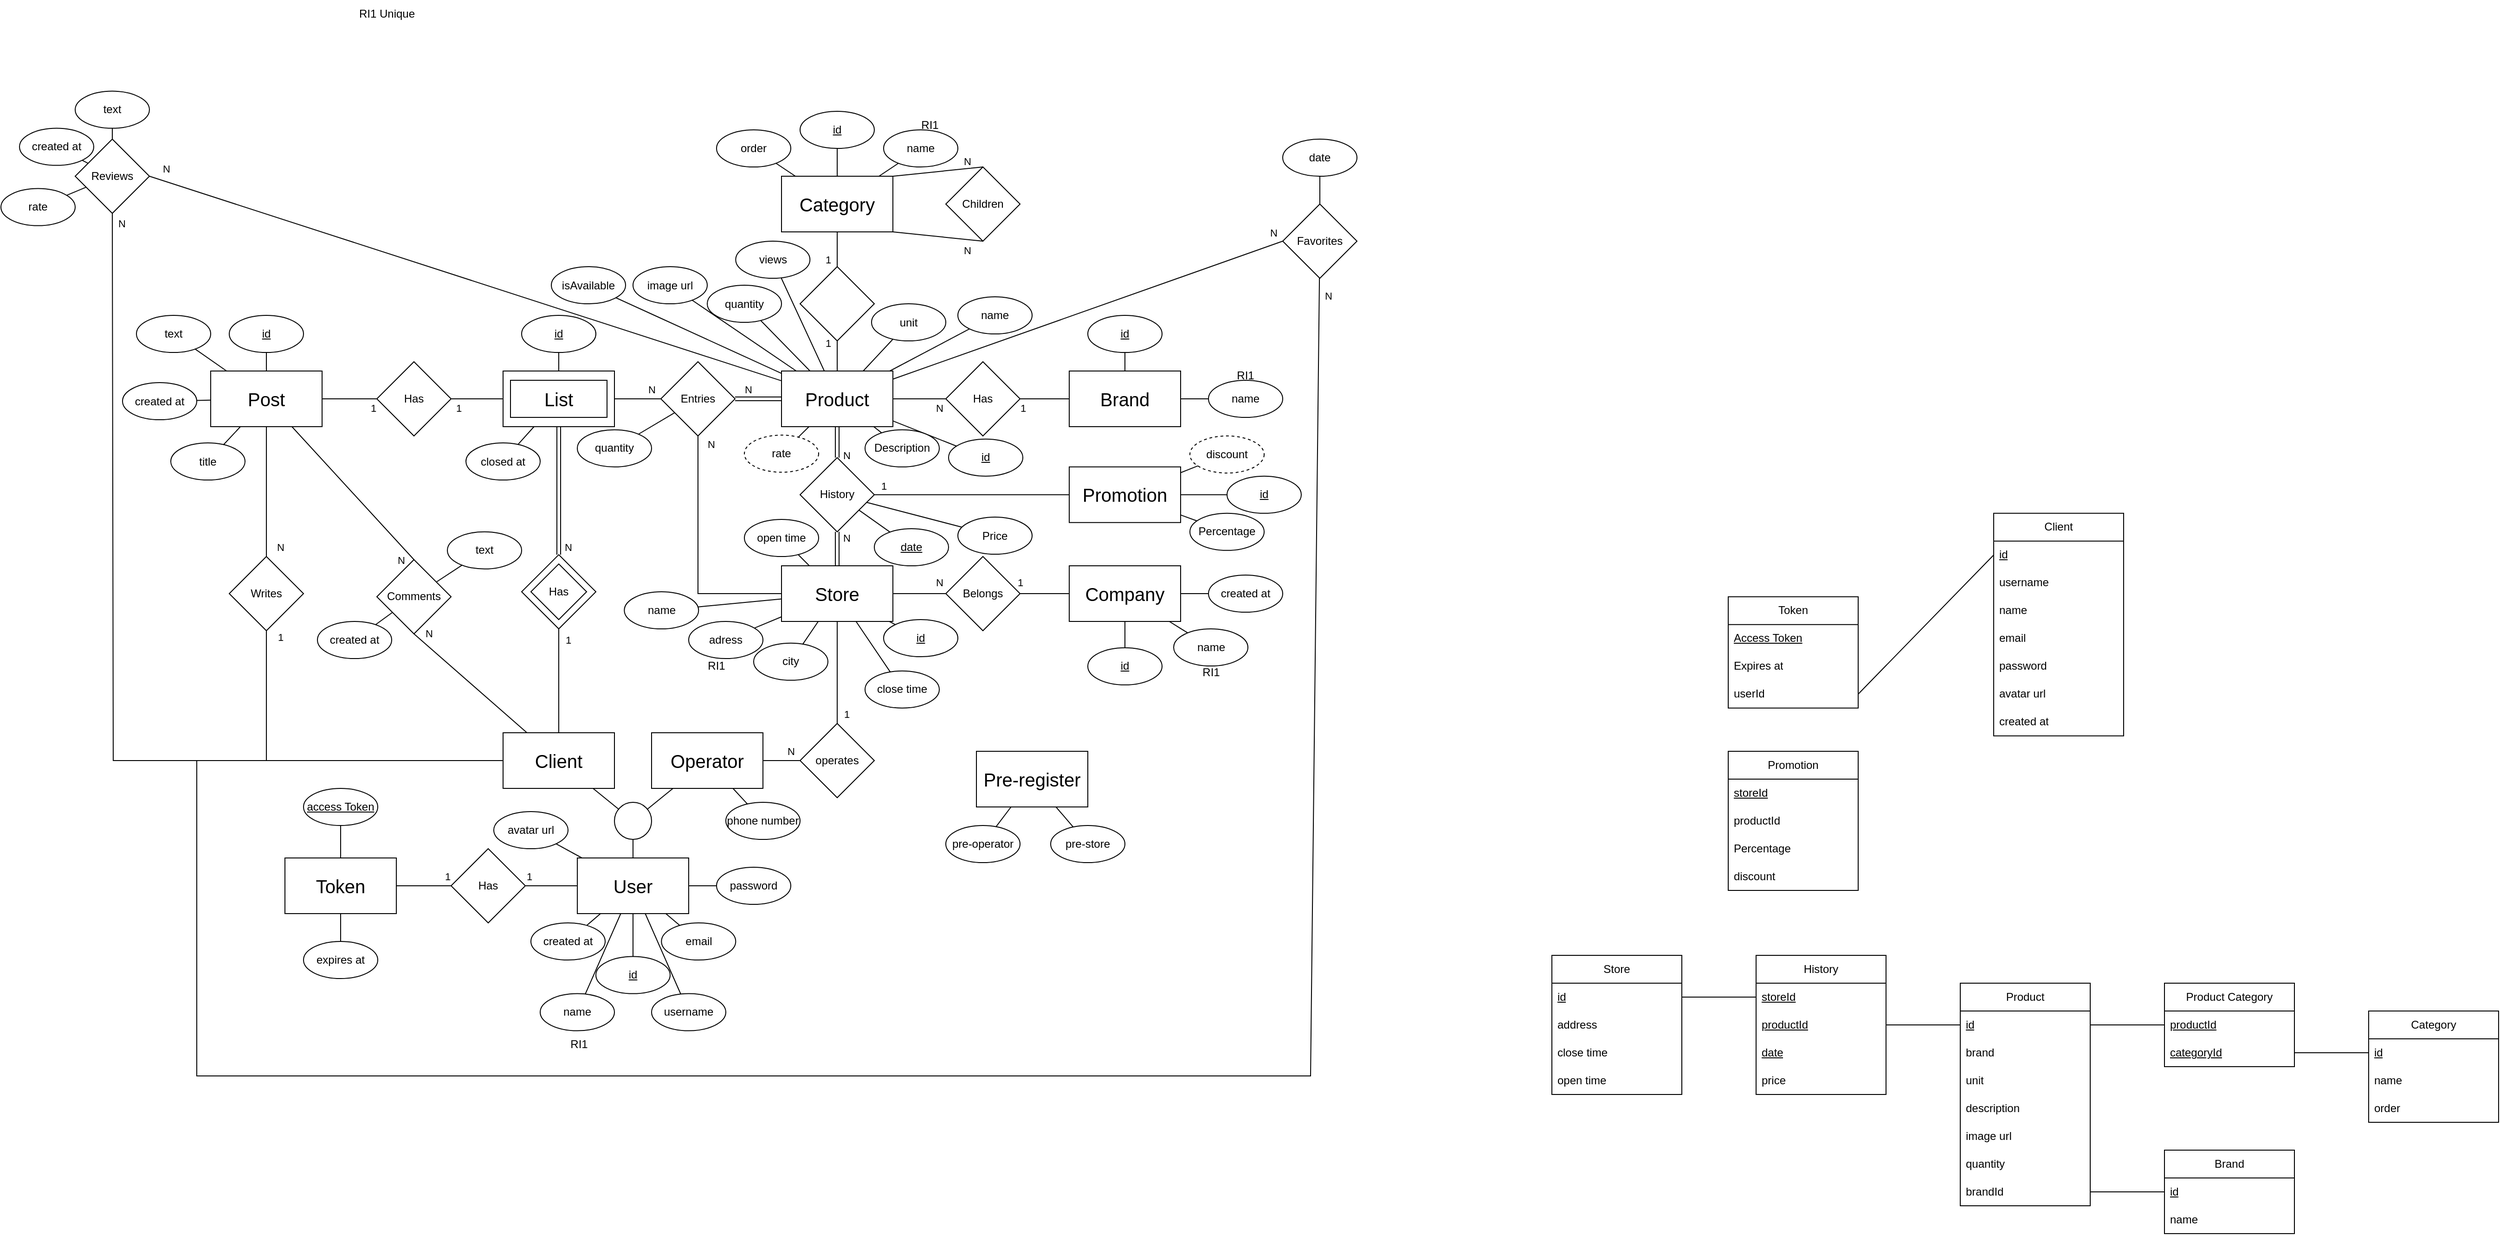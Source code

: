 <mxfile version="24.0.5" type="device">
  <diagram name="Página-1" id="526TE-2jP5vTqQstKqOC">
    <mxGraphModel dx="1820" dy="568" grid="1" gridSize="10" guides="1" tooltips="1" connect="1" arrows="1" fold="1" page="1" pageScale="1" pageWidth="827" pageHeight="1169" math="0" shadow="0">
      <root>
        <mxCell id="0" />
        <mxCell id="1" parent="0" />
        <mxCell id="-fhKCmuMDrOjXcrdq4xB-1" value="&lt;font style=&quot;font-size: 20px;&quot;&gt;Product&lt;/font&gt;" style="rounded=0;whiteSpace=wrap;html=1;" parent="1" vertex="1">
          <mxGeometry x="650" y="440" width="120" height="60" as="geometry" />
        </mxCell>
        <mxCell id="-fhKCmuMDrOjXcrdq4xB-2" value="&lt;u&gt;id&lt;/u&gt;" style="ellipse;whiteSpace=wrap;html=1;" parent="1" vertex="1">
          <mxGeometry x="830" y="513.37" width="80" height="40" as="geometry" />
        </mxCell>
        <mxCell id="-fhKCmuMDrOjXcrdq4xB-3" value="" style="endArrow=none;html=1;rounded=0;" parent="1" source="-fhKCmuMDrOjXcrdq4xB-1" target="-fhKCmuMDrOjXcrdq4xB-2" edge="1">
          <mxGeometry width="50" height="50" relative="1" as="geometry">
            <mxPoint x="747" y="490" as="sourcePoint" />
            <mxPoint x="797" y="440" as="targetPoint" />
          </mxGeometry>
        </mxCell>
        <mxCell id="-fhKCmuMDrOjXcrdq4xB-12" value="&lt;span style=&quot;font-size: 20px;&quot;&gt;Client&lt;/span&gt;" style="rounded=0;whiteSpace=wrap;html=1;" parent="1" vertex="1">
          <mxGeometry x="350" y="830" width="120" height="60" as="geometry" />
        </mxCell>
        <mxCell id="-fhKCmuMDrOjXcrdq4xB-13" value="&lt;u&gt;id&lt;/u&gt;" style="ellipse;whiteSpace=wrap;html=1;" parent="1" vertex="1">
          <mxGeometry x="450" y="1071.29" width="80" height="40" as="geometry" />
        </mxCell>
        <mxCell id="-fhKCmuMDrOjXcrdq4xB-14" value="" style="endArrow=none;html=1;rounded=0;" parent="1" source="-fhKCmuMDrOjXcrdq4xB-13" target="jjcyhBxNHtoWeeFB3hzC-1" edge="1">
          <mxGeometry width="50" height="50" relative="1" as="geometry">
            <mxPoint x="450" y="703.27" as="sourcePoint" />
            <mxPoint x="458.297" y="1143.27" as="targetPoint" />
          </mxGeometry>
        </mxCell>
        <mxCell id="-fhKCmuMDrOjXcrdq4xB-15" value="name" style="ellipse;whiteSpace=wrap;html=1;" parent="1" vertex="1">
          <mxGeometry x="390" y="1111.29" width="80" height="40" as="geometry" />
        </mxCell>
        <mxCell id="-fhKCmuMDrOjXcrdq4xB-16" value="" style="endArrow=none;html=1;rounded=0;" parent="1" source="-fhKCmuMDrOjXcrdq4xB-15" target="jjcyhBxNHtoWeeFB3hzC-1" edge="1">
          <mxGeometry width="50" height="50" relative="1" as="geometry">
            <mxPoint x="149" y="916.36" as="sourcePoint" />
            <mxPoint x="280" y="1203.633" as="targetPoint" />
          </mxGeometry>
        </mxCell>
        <mxCell id="-fhKCmuMDrOjXcrdq4xB-17" value="password" style="ellipse;whiteSpace=wrap;html=1;" parent="1" vertex="1">
          <mxGeometry x="580" y="975" width="80" height="40" as="geometry" />
        </mxCell>
        <mxCell id="-fhKCmuMDrOjXcrdq4xB-18" value="" style="endArrow=none;html=1;rounded=0;" parent="1" source="-fhKCmuMDrOjXcrdq4xB-17" target="jjcyhBxNHtoWeeFB3hzC-1" edge="1">
          <mxGeometry width="50" height="50" relative="1" as="geometry">
            <mxPoint x="418" y="911" as="sourcePoint" />
            <mxPoint x="355" y="1086" as="targetPoint" />
          </mxGeometry>
        </mxCell>
        <mxCell id="-fhKCmuMDrOjXcrdq4xB-19" value="email" style="ellipse;whiteSpace=wrap;html=1;" parent="1" vertex="1">
          <mxGeometry x="520.65" y="1035" width="80" height="40" as="geometry" />
        </mxCell>
        <mxCell id="-fhKCmuMDrOjXcrdq4xB-20" value="" style="endArrow=none;html=1;rounded=0;" parent="1" source="jjcyhBxNHtoWeeFB3hzC-1" target="-fhKCmuMDrOjXcrdq4xB-19" edge="1">
          <mxGeometry width="50" height="50" relative="1" as="geometry">
            <mxPoint x="500" y="1145.997" as="sourcePoint" />
            <mxPoint x="520.402" y="1136.723" as="targetPoint" />
          </mxGeometry>
        </mxCell>
        <mxCell id="-fhKCmuMDrOjXcrdq4xB-21" value="" style="endArrow=none;html=1;rounded=0;" parent="1" source="-fhKCmuMDrOjXcrdq4xB-23" target="jjcyhBxNHtoWeeFB3hzC-1" edge="1">
          <mxGeometry width="50" height="50" relative="1" as="geometry">
            <mxPoint x="483.67" y="835" as="sourcePoint" />
            <mxPoint x="407.003" y="1135" as="targetPoint" />
          </mxGeometry>
        </mxCell>
        <mxCell id="-fhKCmuMDrOjXcrdq4xB-23" value="avatar url" style="ellipse;whiteSpace=wrap;html=1;" parent="1" vertex="1">
          <mxGeometry x="340" y="915" width="80" height="40" as="geometry" />
        </mxCell>
        <mxCell id="-fhKCmuMDrOjXcrdq4xB-24" value="&lt;span style=&quot;font-size: 20px;&quot;&gt;List&lt;/span&gt;" style="rounded=0;whiteSpace=wrap;html=1;" parent="1" vertex="1">
          <mxGeometry x="350" y="440" width="120" height="60" as="geometry" />
        </mxCell>
        <mxCell id="-fhKCmuMDrOjXcrdq4xB-25" value="History" style="rhombus;whiteSpace=wrap;html=1;shadow=0;strokeColor=default;gradientColor=none;fillColor=default;fillStyle=auto;" parent="1" vertex="1">
          <mxGeometry x="670" y="533.37" width="80" height="80" as="geometry" />
        </mxCell>
        <mxCell id="-fhKCmuMDrOjXcrdq4xB-26" value="" style="endArrow=none;html=1;rounded=0;exitX=0.5;exitY=1;exitDx=0;exitDy=0;entryX=0.5;entryY=0;entryDx=0;entryDy=0;shape=link;" parent="1" source="-fhKCmuMDrOjXcrdq4xB-1" target="-fhKCmuMDrOjXcrdq4xB-25" edge="1">
          <mxGeometry width="50" height="50" relative="1" as="geometry">
            <mxPoint x="660" y="673.37" as="sourcePoint" />
            <mxPoint x="740" y="763.37" as="targetPoint" />
          </mxGeometry>
        </mxCell>
        <mxCell id="-fhKCmuMDrOjXcrdq4xB-29" value="N" style="edgeLabel;html=1;align=center;verticalAlign=middle;resizable=0;points=[];" parent="-fhKCmuMDrOjXcrdq4xB-26" vertex="1" connectable="0">
          <mxGeometry x="-0.317" y="-3" relative="1" as="geometry">
            <mxPoint x="13" y="19" as="offset" />
          </mxGeometry>
        </mxCell>
        <mxCell id="-fhKCmuMDrOjXcrdq4xB-31" value="" style="rhombus;whiteSpace=wrap;html=1;" parent="1" vertex="1">
          <mxGeometry x="370" y="638.02" width="80" height="80" as="geometry" />
        </mxCell>
        <mxCell id="-fhKCmuMDrOjXcrdq4xB-32" value="1" style="endArrow=none;html=1;rounded=0;entryX=0.5;entryY=1;entryDx=0;entryDy=0;" parent="1" source="-fhKCmuMDrOjXcrdq4xB-12" target="-fhKCmuMDrOjXcrdq4xB-31" edge="1">
          <mxGeometry x="0.786" y="-10" width="50" height="50" relative="1" as="geometry">
            <mxPoint x="410" y="830" as="sourcePoint" />
            <mxPoint x="410" y="680" as="targetPoint" />
            <mxPoint as="offset" />
          </mxGeometry>
        </mxCell>
        <mxCell id="-fhKCmuMDrOjXcrdq4xB-34" value="" style="endArrow=none;html=1;rounded=0;strokeColor=default;shape=link;exitX=0.5;exitY=0;exitDx=0;exitDy=0;entryX=0.5;entryY=1;entryDx=0;entryDy=0;" parent="1" source="-fhKCmuMDrOjXcrdq4xB-31" target="-fhKCmuMDrOjXcrdq4xB-24" edge="1">
          <mxGeometry width="50" height="50" relative="1" as="geometry">
            <mxPoint x="353" y="716.36" as="sourcePoint" />
            <mxPoint x="483" y="566.36" as="targetPoint" />
          </mxGeometry>
        </mxCell>
        <mxCell id="-fhKCmuMDrOjXcrdq4xB-35" value="N" style="edgeLabel;html=1;align=center;verticalAlign=middle;resizable=0;points=[];" parent="-fhKCmuMDrOjXcrdq4xB-34" vertex="1" connectable="0">
          <mxGeometry x="-0.017" y="-1" relative="1" as="geometry">
            <mxPoint x="9" y="60" as="offset" />
          </mxGeometry>
        </mxCell>
        <mxCell id="-fhKCmuMDrOjXcrdq4xB-36" value="Entries" style="rhombus;whiteSpace=wrap;html=1;" parent="1" vertex="1">
          <mxGeometry x="520" y="430" width="80" height="80" as="geometry" />
        </mxCell>
        <mxCell id="-fhKCmuMDrOjXcrdq4xB-41" value="" style="endArrow=none;html=1;rounded=0;shape=link;" parent="1" source="-fhKCmuMDrOjXcrdq4xB-1" target="-fhKCmuMDrOjXcrdq4xB-36" edge="1">
          <mxGeometry width="50" height="50" relative="1" as="geometry">
            <mxPoint x="480" y="250" as="sourcePoint" />
            <mxPoint x="520" y="250" as="targetPoint" />
          </mxGeometry>
        </mxCell>
        <mxCell id="-fhKCmuMDrOjXcrdq4xB-42" value="N" style="edgeLabel;html=1;align=center;verticalAlign=middle;resizable=0;points=[];" parent="-fhKCmuMDrOjXcrdq4xB-41" vertex="1" connectable="0">
          <mxGeometry x="-0.317" y="-3" relative="1" as="geometry">
            <mxPoint x="-19" y="-7" as="offset" />
          </mxGeometry>
        </mxCell>
        <mxCell id="-fhKCmuMDrOjXcrdq4xB-43" value="" style="endArrow=none;html=1;rounded=0;exitX=1;exitY=0.5;exitDx=0;exitDy=0;" parent="1" source="-fhKCmuMDrOjXcrdq4xB-24" target="-fhKCmuMDrOjXcrdq4xB-36" edge="1">
          <mxGeometry width="50" height="50" relative="1" as="geometry">
            <mxPoint x="410" y="440" as="sourcePoint" />
            <mxPoint x="420" y="330" as="targetPoint" />
          </mxGeometry>
        </mxCell>
        <mxCell id="-fhKCmuMDrOjXcrdq4xB-44" value="N" style="edgeLabel;html=1;align=center;verticalAlign=middle;resizable=0;points=[];" parent="-fhKCmuMDrOjXcrdq4xB-43" vertex="1" connectable="0">
          <mxGeometry x="-0.317" y="-3" relative="1" as="geometry">
            <mxPoint x="23" y="-13" as="offset" />
          </mxGeometry>
        </mxCell>
        <mxCell id="-fhKCmuMDrOjXcrdq4xB-47" value="&lt;font style=&quot;font-size: 20px;&quot;&gt;Store&lt;/font&gt;" style="rounded=0;whiteSpace=wrap;html=1;" parent="1" vertex="1">
          <mxGeometry x="650" y="650" width="120" height="60" as="geometry" />
        </mxCell>
        <mxCell id="-fhKCmuMDrOjXcrdq4xB-48" value="" style="endArrow=none;html=1;rounded=0;shape=link;entryX=0.5;entryY=1;entryDx=0;entryDy=0;exitX=0.5;exitY=0;exitDx=0;exitDy=0;" parent="1" source="-fhKCmuMDrOjXcrdq4xB-47" target="-fhKCmuMDrOjXcrdq4xB-25" edge="1">
          <mxGeometry width="50" height="50" relative="1" as="geometry">
            <mxPoint x="820" y="673.37" as="sourcePoint" />
            <mxPoint x="790" y="723.37" as="targetPoint" />
          </mxGeometry>
        </mxCell>
        <mxCell id="-fhKCmuMDrOjXcrdq4xB-49" value="N" style="edgeLabel;html=1;align=center;verticalAlign=middle;resizable=0;points=[];" parent="-fhKCmuMDrOjXcrdq4xB-48" vertex="1" connectable="0">
          <mxGeometry x="-0.017" y="-1" relative="1" as="geometry">
            <mxPoint x="9" y="-12" as="offset" />
          </mxGeometry>
        </mxCell>
        <mxCell id="-fhKCmuMDrOjXcrdq4xB-50" value="" style="endArrow=none;html=1;rounded=0;" parent="1" source="YiIuWlqVmYQCmq5VNe0C-8" target="-fhKCmuMDrOjXcrdq4xB-47" edge="1">
          <mxGeometry width="50" height="50" relative="1" as="geometry">
            <mxPoint x="619.994" y="678.377" as="sourcePoint" />
            <mxPoint x="670" y="743.37" as="targetPoint" />
          </mxGeometry>
        </mxCell>
        <mxCell id="-fhKCmuMDrOjXcrdq4xB-60" value="&lt;u&gt;id&lt;/u&gt;" style="ellipse;whiteSpace=wrap;html=1;" parent="1" vertex="1">
          <mxGeometry x="370" y="380" width="80" height="40" as="geometry" />
        </mxCell>
        <mxCell id="-fhKCmuMDrOjXcrdq4xB-61" value="" style="endArrow=none;html=1;rounded=0;" parent="1" source="-fhKCmuMDrOjXcrdq4xB-60" target="-fhKCmuMDrOjXcrdq4xB-24" edge="1">
          <mxGeometry width="50" height="50" relative="1" as="geometry">
            <mxPoint x="209" y="533" as="sourcePoint" />
            <mxPoint x="181" y="510" as="targetPoint" />
          </mxGeometry>
        </mxCell>
        <mxCell id="-fhKCmuMDrOjXcrdq4xB-74" value="" style="rounded=0;whiteSpace=wrap;html=1;fillColor=none;" parent="1" vertex="1">
          <mxGeometry x="358" y="450" width="104" height="40" as="geometry" />
        </mxCell>
        <mxCell id="-fhKCmuMDrOjXcrdq4xB-75" value="Has" style="rhombus;whiteSpace=wrap;html=1;" parent="1" vertex="1">
          <mxGeometry x="380" y="648.02" width="60" height="60" as="geometry" />
        </mxCell>
        <mxCell id="-fhKCmuMDrOjXcrdq4xB-77" value="&lt;u&gt;date&lt;/u&gt;" style="ellipse;whiteSpace=wrap;html=1;" parent="1" vertex="1">
          <mxGeometry x="750" y="610" width="80" height="40" as="geometry" />
        </mxCell>
        <mxCell id="-fhKCmuMDrOjXcrdq4xB-78" value="" style="endArrow=none;html=1;rounded=0;" parent="1" source="-fhKCmuMDrOjXcrdq4xB-77" target="-fhKCmuMDrOjXcrdq4xB-25" edge="1">
          <mxGeometry width="50" height="50" relative="1" as="geometry">
            <mxPoint x="720" y="543.37" as="sourcePoint" />
            <mxPoint x="727" y="583.37" as="targetPoint" />
          </mxGeometry>
        </mxCell>
        <mxCell id="-fhKCmuMDrOjXcrdq4xB-79" value="" style="endArrow=none;html=1;rounded=0;" parent="1" source="-fhKCmuMDrOjXcrdq4xB-80" target="-fhKCmuMDrOjXcrdq4xB-25" edge="1">
          <mxGeometry width="50" height="50" relative="1" as="geometry">
            <mxPoint x="550" y="877.37" as="sourcePoint" />
            <mxPoint x="744" y="743.37" as="targetPoint" />
          </mxGeometry>
        </mxCell>
        <mxCell id="-fhKCmuMDrOjXcrdq4xB-80" value="Price" style="ellipse;whiteSpace=wrap;html=1;" parent="1" vertex="1">
          <mxGeometry x="840" y="597.52" width="80" height="40" as="geometry" />
        </mxCell>
        <mxCell id="pdK5dS0LOdlDphh9CW6W-1" value="" style="endArrow=none;html=1;rounded=0;" parent="1" source="-fhKCmuMDrOjXcrdq4xB-47" target="pdK5dS0LOdlDphh9CW6W-2" edge="1">
          <mxGeometry width="50" height="50" relative="1" as="geometry">
            <mxPoint x="890" y="613.37" as="sourcePoint" />
            <mxPoint x="1020" y="683.37" as="targetPoint" />
          </mxGeometry>
        </mxCell>
        <mxCell id="pdK5dS0LOdlDphh9CW6W-2" value="open time" style="ellipse;whiteSpace=wrap;html=1;" parent="1" vertex="1">
          <mxGeometry x="610" y="600" width="80" height="40" as="geometry" />
        </mxCell>
        <mxCell id="pdK5dS0LOdlDphh9CW6W-3" value="" style="endArrow=none;html=1;rounded=0;" parent="1" source="-fhKCmuMDrOjXcrdq4xB-47" target="pdK5dS0LOdlDphh9CW6W-4" edge="1">
          <mxGeometry width="50" height="50" relative="1" as="geometry">
            <mxPoint x="950" y="658.37" as="sourcePoint" />
            <mxPoint x="979" y="693.37" as="targetPoint" />
          </mxGeometry>
        </mxCell>
        <mxCell id="pdK5dS0LOdlDphh9CW6W-4" value="close time" style="ellipse;whiteSpace=wrap;html=1;" parent="1" vertex="1">
          <mxGeometry x="740" y="763.37" width="80" height="40" as="geometry" />
        </mxCell>
        <mxCell id="pdK5dS0LOdlDphh9CW6W-5" value="&lt;span&gt;username&lt;/span&gt;" style="ellipse;whiteSpace=wrap;html=1;fontStyle=0" parent="1" vertex="1">
          <mxGeometry x="510" y="1111.29" width="80" height="40" as="geometry" />
        </mxCell>
        <mxCell id="pdK5dS0LOdlDphh9CW6W-6" value="" style="endArrow=none;html=1;rounded=0;" parent="1" source="pdK5dS0LOdlDphh9CW6W-5" target="jjcyhBxNHtoWeeFB3hzC-1" edge="1">
          <mxGeometry width="50" height="50" relative="1" as="geometry">
            <mxPoint x="463" y="732.36" as="sourcePoint" />
            <mxPoint x="270" y="1106" as="targetPoint" />
          </mxGeometry>
        </mxCell>
        <mxCell id="pdK5dS0LOdlDphh9CW6W-9" value="Description" style="ellipse;whiteSpace=wrap;html=1;" parent="1" vertex="1">
          <mxGeometry x="740" y="503.37" width="80" height="40" as="geometry" />
        </mxCell>
        <mxCell id="pdK5dS0LOdlDphh9CW6W-10" value="" style="endArrow=none;html=1;rounded=0;" parent="1" source="pdK5dS0LOdlDphh9CW6W-9" target="-fhKCmuMDrOjXcrdq4xB-1" edge="1">
          <mxGeometry width="50" height="50" relative="1" as="geometry">
            <mxPoint x="787" y="450" as="sourcePoint" />
            <mxPoint x="787" y="410" as="targetPoint" />
          </mxGeometry>
        </mxCell>
        <mxCell id="pdK5dS0LOdlDphh9CW6W-15" value="unit" style="ellipse;whiteSpace=wrap;html=1;" parent="1" vertex="1">
          <mxGeometry x="747" y="367.5" width="80" height="40" as="geometry" />
        </mxCell>
        <mxCell id="pdK5dS0LOdlDphh9CW6W-16" value="" style="endArrow=none;html=1;rounded=0;" parent="1" source="-fhKCmuMDrOjXcrdq4xB-1" target="pdK5dS0LOdlDphh9CW6W-15" edge="1">
          <mxGeometry width="50" height="50" relative="1" as="geometry">
            <mxPoint x="787" y="450" as="sourcePoint" />
            <mxPoint x="787" y="410" as="targetPoint" />
          </mxGeometry>
        </mxCell>
        <mxCell id="pdK5dS0LOdlDphh9CW6W-17" value="image url" style="ellipse;whiteSpace=wrap;html=1;" parent="1" vertex="1">
          <mxGeometry x="490" y="327.5" width="80" height="40" as="geometry" />
        </mxCell>
        <mxCell id="pdK5dS0LOdlDphh9CW6W-18" value="" style="endArrow=none;html=1;rounded=0;" parent="1" source="-fhKCmuMDrOjXcrdq4xB-1" target="pdK5dS0LOdlDphh9CW6W-17" edge="1">
          <mxGeometry width="50" height="50" relative="1" as="geometry">
            <mxPoint x="757" y="450" as="sourcePoint" />
            <mxPoint x="725" y="418" as="targetPoint" />
          </mxGeometry>
        </mxCell>
        <mxCell id="pdK5dS0LOdlDphh9CW6W-19" value="Has" style="rhombus;whiteSpace=wrap;html=1;" parent="1" vertex="1">
          <mxGeometry x="294" y="955" width="80" height="80" as="geometry" />
        </mxCell>
        <mxCell id="pdK5dS0LOdlDphh9CW6W-20" value="" style="endArrow=none;html=1;rounded=0;" parent="1" source="pdK5dS0LOdlDphh9CW6W-19" target="jjcyhBxNHtoWeeFB3hzC-1" edge="1">
          <mxGeometry width="50" height="50" relative="1" as="geometry">
            <mxPoint x="684" y="765" as="sourcePoint" />
            <mxPoint x="420" y="995" as="targetPoint" />
          </mxGeometry>
        </mxCell>
        <mxCell id="pdK5dS0LOdlDphh9CW6W-21" value="1" style="edgeLabel;html=1;align=center;verticalAlign=middle;resizable=0;points=[];" parent="pdK5dS0LOdlDphh9CW6W-20" vertex="1" connectable="0">
          <mxGeometry x="-0.317" y="-3" relative="1" as="geometry">
            <mxPoint x="-15" y="-13" as="offset" />
          </mxGeometry>
        </mxCell>
        <mxCell id="pdK5dS0LOdlDphh9CW6W-22" value="" style="endArrow=none;html=1;rounded=0;" parent="1" source="pdK5dS0LOdlDphh9CW6W-24" target="pdK5dS0LOdlDphh9CW6W-19" edge="1">
          <mxGeometry width="50" height="50" relative="1" as="geometry">
            <mxPoint x="294" y="255" as="sourcePoint" />
            <mxPoint x="304" y="405" as="targetPoint" />
          </mxGeometry>
        </mxCell>
        <mxCell id="pdK5dS0LOdlDphh9CW6W-23" value="1" style="edgeLabel;html=1;align=center;verticalAlign=middle;resizable=0;points=[];" parent="pdK5dS0LOdlDphh9CW6W-22" vertex="1" connectable="0">
          <mxGeometry x="-0.317" y="-3" relative="1" as="geometry">
            <mxPoint x="35" y="-13" as="offset" />
          </mxGeometry>
        </mxCell>
        <mxCell id="pdK5dS0LOdlDphh9CW6W-24" value="&lt;span style=&quot;font-size: 20px;&quot;&gt;Token&lt;/span&gt;" style="rounded=0;whiteSpace=wrap;html=1;" parent="1" vertex="1">
          <mxGeometry x="115" y="965" width="120" height="60" as="geometry" />
        </mxCell>
        <mxCell id="pdK5dS0LOdlDphh9CW6W-28" value="expires at" style="ellipse;whiteSpace=wrap;html=1;" parent="1" vertex="1">
          <mxGeometry x="135" y="1055" width="80" height="40" as="geometry" />
        </mxCell>
        <mxCell id="pdK5dS0LOdlDphh9CW6W-29" value="" style="endArrow=none;html=1;rounded=0;" parent="1" source="pdK5dS0LOdlDphh9CW6W-24" target="pdK5dS0LOdlDphh9CW6W-28" edge="1">
          <mxGeometry width="50" height="50" relative="1" as="geometry">
            <mxPoint x="244" y="255" as="sourcePoint" />
            <mxPoint x="210" y="255" as="targetPoint" />
          </mxGeometry>
        </mxCell>
        <mxCell id="pdK5dS0LOdlDphh9CW6W-32" value="&lt;u&gt;access Token&lt;/u&gt;" style="ellipse;whiteSpace=wrap;html=1;" parent="1" vertex="1">
          <mxGeometry x="135" y="890" width="80" height="40" as="geometry" />
        </mxCell>
        <mxCell id="pdK5dS0LOdlDphh9CW6W-33" value="" style="endArrow=none;html=1;rounded=0;" parent="1" source="pdK5dS0LOdlDphh9CW6W-32" target="pdK5dS0LOdlDphh9CW6W-24" edge="1">
          <mxGeometry width="50" height="50" relative="1" as="geometry">
            <mxPoint x="175" y="935" as="sourcePoint" />
            <mxPoint x="304" y="195" as="targetPoint" />
          </mxGeometry>
        </mxCell>
        <mxCell id="pdK5dS0LOdlDphh9CW6W-34" value="created at" style="ellipse;whiteSpace=wrap;html=1;" parent="1" vertex="1">
          <mxGeometry x="380" y="1035" width="80" height="40" as="geometry" />
        </mxCell>
        <mxCell id="pdK5dS0LOdlDphh9CW6W-35" value="" style="endArrow=none;html=1;rounded=0;" parent="1" source="pdK5dS0LOdlDphh9CW6W-34" target="jjcyhBxNHtoWeeFB3hzC-1" edge="1">
          <mxGeometry width="50" height="50" relative="1" as="geometry">
            <mxPoint x="420" y="605" as="sourcePoint" />
            <mxPoint x="450" y="1075" as="targetPoint" />
          </mxGeometry>
        </mxCell>
        <mxCell id="pdK5dS0LOdlDphh9CW6W-48" value="&lt;font style=&quot;font-size: 20px;&quot;&gt;Promotion&lt;/font&gt;" style="rounded=0;whiteSpace=wrap;html=1;" parent="1" vertex="1">
          <mxGeometry x="960" y="543.37" width="120" height="60" as="geometry" />
        </mxCell>
        <mxCell id="pdK5dS0LOdlDphh9CW6W-49" value="" style="endArrow=none;html=1;rounded=0;entryX=0;entryY=0.5;entryDx=0;entryDy=0;exitX=1;exitY=0.5;exitDx=0;exitDy=0;" parent="1" source="-fhKCmuMDrOjXcrdq4xB-25" target="pdK5dS0LOdlDphh9CW6W-48" edge="1">
          <mxGeometry width="50" height="50" relative="1" as="geometry">
            <mxPoint x="757" y="576.63" as="sourcePoint" />
            <mxPoint x="687" y="586.63" as="targetPoint" />
          </mxGeometry>
        </mxCell>
        <mxCell id="pdK5dS0LOdlDphh9CW6W-50" value="1" style="edgeLabel;html=1;align=center;verticalAlign=middle;resizable=0;points=[];" parent="pdK5dS0LOdlDphh9CW6W-49" vertex="1" connectable="0">
          <mxGeometry x="0.242" y="-2" relative="1" as="geometry">
            <mxPoint x="-121" y="-12" as="offset" />
          </mxGeometry>
        </mxCell>
        <mxCell id="pdK5dS0LOdlDphh9CW6W-55" value="&lt;u&gt;id&lt;/u&gt;" style="ellipse;whiteSpace=wrap;html=1;" parent="1" vertex="1">
          <mxGeometry x="760" y="708.02" width="80" height="40" as="geometry" />
        </mxCell>
        <mxCell id="pdK5dS0LOdlDphh9CW6W-57" value="" style="endArrow=none;html=1;rounded=0;" parent="1" source="-fhKCmuMDrOjXcrdq4xB-47" target="pdK5dS0LOdlDphh9CW6W-55" edge="1">
          <mxGeometry width="50" height="50" relative="1" as="geometry">
            <mxPoint x="780" y="690" as="sourcePoint" />
            <mxPoint x="820" y="690" as="targetPoint" />
          </mxGeometry>
        </mxCell>
        <mxCell id="pdK5dS0LOdlDphh9CW6W-58" value="Percentage" style="ellipse;whiteSpace=wrap;html=1;" parent="1" vertex="1">
          <mxGeometry x="1090" y="593.37" width="80" height="40" as="geometry" />
        </mxCell>
        <mxCell id="pdK5dS0LOdlDphh9CW6W-59" value="" style="endArrow=none;html=1;rounded=0;" parent="1" source="pdK5dS0LOdlDphh9CW6W-48" target="pdK5dS0LOdlDphh9CW6W-58" edge="1">
          <mxGeometry width="50" height="50" relative="1" as="geometry">
            <mxPoint x="1030" y="556.63" as="sourcePoint" />
            <mxPoint x="1030" y="516.63" as="targetPoint" />
          </mxGeometry>
        </mxCell>
        <mxCell id="5_vpQat-3BluKUmq6hPM-4" value="" style="rhombus;whiteSpace=wrap;html=1;" parent="1" vertex="1">
          <mxGeometry x="670" y="327.5" width="80" height="80" as="geometry" />
        </mxCell>
        <mxCell id="5_vpQat-3BluKUmq6hPM-5" value="" style="endArrow=none;html=1;rounded=0;entryX=0.5;entryY=1;entryDx=0;entryDy=0;exitX=0.5;exitY=0;exitDx=0;exitDy=0;" parent="1" source="-fhKCmuMDrOjXcrdq4xB-1" target="5_vpQat-3BluKUmq6hPM-4" edge="1">
          <mxGeometry width="50" height="50" relative="1" as="geometry">
            <mxPoint x="600" y="540" as="sourcePoint" />
            <mxPoint x="650" y="490" as="targetPoint" />
          </mxGeometry>
        </mxCell>
        <mxCell id="5_vpQat-3BluKUmq6hPM-7" value="1" style="edgeLabel;html=1;align=center;verticalAlign=middle;resizable=0;points=[];" parent="5_vpQat-3BluKUmq6hPM-5" vertex="1" connectable="0">
          <mxGeometry x="-0.057" y="-2" relative="1" as="geometry">
            <mxPoint x="-12" y="-15" as="offset" />
          </mxGeometry>
        </mxCell>
        <mxCell id="5_vpQat-3BluKUmq6hPM-8" value="&lt;span style=&quot;font-size: 20px;&quot;&gt;Category&lt;/span&gt;" style="rounded=0;whiteSpace=wrap;html=1;" parent="1" vertex="1">
          <mxGeometry x="650" y="230" width="120" height="60" as="geometry" />
        </mxCell>
        <mxCell id="5_vpQat-3BluKUmq6hPM-9" value="" style="endArrow=none;html=1;rounded=0;entryX=0.5;entryY=1;entryDx=0;entryDy=0;exitX=0.5;exitY=0;exitDx=0;exitDy=0;" parent="1" source="5_vpQat-3BluKUmq6hPM-4" target="5_vpQat-3BluKUmq6hPM-8" edge="1">
          <mxGeometry width="50" height="50" relative="1" as="geometry">
            <mxPoint x="720" y="450" as="sourcePoint" />
            <mxPoint x="720" y="370" as="targetPoint" />
          </mxGeometry>
        </mxCell>
        <mxCell id="5_vpQat-3BluKUmq6hPM-10" value="1" style="edgeLabel;html=1;align=center;verticalAlign=middle;resizable=0;points=[];" parent="5_vpQat-3BluKUmq6hPM-9" vertex="1" connectable="0">
          <mxGeometry x="-0.057" y="-2" relative="1" as="geometry">
            <mxPoint x="-12" y="10" as="offset" />
          </mxGeometry>
        </mxCell>
        <mxCell id="5_vpQat-3BluKUmq6hPM-11" value="&lt;span&gt;name&lt;/span&gt;" style="ellipse;whiteSpace=wrap;html=1;fontStyle=0" parent="1" vertex="1">
          <mxGeometry x="760" y="180" width="80" height="40" as="geometry" />
        </mxCell>
        <mxCell id="5_vpQat-3BluKUmq6hPM-12" value="" style="endArrow=none;html=1;rounded=0;" parent="1" source="5_vpQat-3BluKUmq6hPM-8" target="5_vpQat-3BluKUmq6hPM-11" edge="1">
          <mxGeometry width="50" height="50" relative="1" as="geometry">
            <mxPoint x="749" y="450" as="sourcePoint" />
            <mxPoint x="782" y="415" as="targetPoint" />
          </mxGeometry>
        </mxCell>
        <mxCell id="5_vpQat-3BluKUmq6hPM-15" value="discount" style="ellipse;whiteSpace=wrap;html=1;dashed=1;labelBackgroundColor=none;" parent="1" vertex="1">
          <mxGeometry x="1090" y="510" width="80" height="40" as="geometry" />
        </mxCell>
        <mxCell id="5_vpQat-3BluKUmq6hPM-16" value="" style="endArrow=none;html=1;rounded=0;" parent="1" source="pdK5dS0LOdlDphh9CW6W-48" target="5_vpQat-3BluKUmq6hPM-15" edge="1">
          <mxGeometry width="50" height="50" relative="1" as="geometry">
            <mxPoint x="1060" y="556.63" as="sourcePoint" />
            <mxPoint x="1089" y="533.63" as="targetPoint" />
          </mxGeometry>
        </mxCell>
        <mxCell id="5_vpQat-3BluKUmq6hPM-17" value="&lt;u&gt;id&lt;/u&gt;" style="ellipse;whiteSpace=wrap;html=1;" parent="1" vertex="1">
          <mxGeometry x="670" y="160" width="80" height="40" as="geometry" />
        </mxCell>
        <mxCell id="5_vpQat-3BluKUmq6hPM-18" value="order" style="ellipse;whiteSpace=wrap;html=1;" parent="1" vertex="1">
          <mxGeometry x="580" y="180" width="80" height="40" as="geometry" />
        </mxCell>
        <mxCell id="5_vpQat-3BluKUmq6hPM-19" value="Children" style="rhombus;whiteSpace=wrap;html=1;" parent="1" vertex="1">
          <mxGeometry x="827" y="220" width="80" height="80" as="geometry" />
        </mxCell>
        <mxCell id="5_vpQat-3BluKUmq6hPM-22" value="" style="endArrow=none;html=1;rounded=0;entryX=0.5;entryY=1;entryDx=0;entryDy=0;exitX=1;exitY=1;exitDx=0;exitDy=0;" parent="1" source="5_vpQat-3BluKUmq6hPM-8" target="5_vpQat-3BluKUmq6hPM-19" edge="1">
          <mxGeometry width="50" height="50" relative="1" as="geometry">
            <mxPoint x="780" y="480" as="sourcePoint" />
            <mxPoint x="837" y="480" as="targetPoint" />
          </mxGeometry>
        </mxCell>
        <mxCell id="5_vpQat-3BluKUmq6hPM-23" value="N" style="edgeLabel;html=1;align=center;verticalAlign=middle;resizable=0;points=[];" parent="5_vpQat-3BluKUmq6hPM-22" vertex="1" connectable="0">
          <mxGeometry x="0.242" y="-2" relative="1" as="geometry">
            <mxPoint x="20" y="12" as="offset" />
          </mxGeometry>
        </mxCell>
        <mxCell id="5_vpQat-3BluKUmq6hPM-26" value="" style="endArrow=none;html=1;rounded=0;" parent="1" source="5_vpQat-3BluKUmq6hPM-8" target="5_vpQat-3BluKUmq6hPM-17" edge="1">
          <mxGeometry width="50" height="50" relative="1" as="geometry">
            <mxPoint x="660" y="270" as="sourcePoint" />
            <mxPoint x="630" y="270" as="targetPoint" />
          </mxGeometry>
        </mxCell>
        <mxCell id="5_vpQat-3BluKUmq6hPM-27" value="" style="endArrow=none;html=1;rounded=0;" parent="1" source="5_vpQat-3BluKUmq6hPM-8" target="5_vpQat-3BluKUmq6hPM-18" edge="1">
          <mxGeometry width="50" height="50" relative="1" as="geometry">
            <mxPoint x="1010" y="290" as="sourcePoint" />
            <mxPoint x="993" y="216" as="targetPoint" />
          </mxGeometry>
        </mxCell>
        <mxCell id="5_vpQat-3BluKUmq6hPM-28" value="" style="endArrow=none;html=1;rounded=0;entryX=0.5;entryY=0;entryDx=0;entryDy=0;exitX=1;exitY=0;exitDx=0;exitDy=0;" parent="1" source="5_vpQat-3BluKUmq6hPM-8" target="5_vpQat-3BluKUmq6hPM-19" edge="1">
          <mxGeometry width="50" height="50" relative="1" as="geometry">
            <mxPoint x="780" y="300" as="sourcePoint" />
            <mxPoint x="837" y="270" as="targetPoint" />
          </mxGeometry>
        </mxCell>
        <mxCell id="5_vpQat-3BluKUmq6hPM-29" value="N" style="edgeLabel;html=1;align=center;verticalAlign=middle;resizable=0;points=[];" parent="5_vpQat-3BluKUmq6hPM-28" vertex="1" connectable="0">
          <mxGeometry x="0.242" y="-2" relative="1" as="geometry">
            <mxPoint x="19" y="-12" as="offset" />
          </mxGeometry>
        </mxCell>
        <mxCell id="5_vpQat-3BluKUmq6hPM-30" value="Token" style="swimlane;fontStyle=0;childLayout=stackLayout;horizontal=1;startSize=30;horizontalStack=0;resizeParent=1;resizeParentMax=0;resizeLast=0;collapsible=1;marginBottom=0;whiteSpace=wrap;html=1;" parent="1" vertex="1">
          <mxGeometry x="1670" y="683.37" width="140" height="120" as="geometry" />
        </mxCell>
        <mxCell id="5_vpQat-3BluKUmq6hPM-31" value="&lt;u&gt;Access Token&lt;/u&gt;" style="text;strokeColor=none;fillColor=none;align=left;verticalAlign=middle;spacingLeft=4;spacingRight=4;overflow=hidden;points=[[0,0.5],[1,0.5]];portConstraint=eastwest;rotatable=0;whiteSpace=wrap;html=1;" parent="5_vpQat-3BluKUmq6hPM-30" vertex="1">
          <mxGeometry y="30" width="140" height="30" as="geometry" />
        </mxCell>
        <mxCell id="5_vpQat-3BluKUmq6hPM-32" value="Expires at" style="text;strokeColor=none;fillColor=none;align=left;verticalAlign=middle;spacingLeft=4;spacingRight=4;overflow=hidden;points=[[0,0.5],[1,0.5]];portConstraint=eastwest;rotatable=0;whiteSpace=wrap;html=1;" parent="5_vpQat-3BluKUmq6hPM-30" vertex="1">
          <mxGeometry y="60" width="140" height="30" as="geometry" />
        </mxCell>
        <mxCell id="5_vpQat-3BluKUmq6hPM-53" value="userId" style="text;strokeColor=none;fillColor=none;align=left;verticalAlign=middle;spacingLeft=4;spacingRight=4;overflow=hidden;points=[[0,0.5],[1,0.5]];portConstraint=eastwest;rotatable=0;whiteSpace=wrap;html=1;" parent="5_vpQat-3BluKUmq6hPM-30" vertex="1">
          <mxGeometry y="90" width="140" height="30" as="geometry" />
        </mxCell>
        <mxCell id="5_vpQat-3BluKUmq6hPM-34" value="Client" style="swimlane;fontStyle=0;childLayout=stackLayout;horizontal=1;startSize=30;horizontalStack=0;resizeParent=1;resizeParentMax=0;resizeLast=0;collapsible=1;marginBottom=0;whiteSpace=wrap;html=1;" parent="1" vertex="1">
          <mxGeometry x="1956" y="593.37" width="140" height="240" as="geometry" />
        </mxCell>
        <mxCell id="5_vpQat-3BluKUmq6hPM-35" value="&lt;u&gt;id&lt;/u&gt;" style="text;strokeColor=none;fillColor=none;align=left;verticalAlign=middle;spacingLeft=4;spacingRight=4;overflow=hidden;points=[[0,0.5],[1,0.5]];portConstraint=eastwest;rotatable=0;whiteSpace=wrap;html=1;" parent="5_vpQat-3BluKUmq6hPM-34" vertex="1">
          <mxGeometry y="30" width="140" height="30" as="geometry" />
        </mxCell>
        <mxCell id="5_vpQat-3BluKUmq6hPM-36" value="username" style="text;strokeColor=none;fillColor=none;align=left;verticalAlign=middle;spacingLeft=4;spacingRight=4;overflow=hidden;points=[[0,0.5],[1,0.5]];portConstraint=eastwest;rotatable=0;whiteSpace=wrap;html=1;" parent="5_vpQat-3BluKUmq6hPM-34" vertex="1">
          <mxGeometry y="60" width="140" height="30" as="geometry" />
        </mxCell>
        <mxCell id="5_vpQat-3BluKUmq6hPM-41" value="name" style="text;strokeColor=none;fillColor=none;align=left;verticalAlign=middle;spacingLeft=4;spacingRight=4;overflow=hidden;points=[[0,0.5],[1,0.5]];portConstraint=eastwest;rotatable=0;whiteSpace=wrap;html=1;" parent="5_vpQat-3BluKUmq6hPM-34" vertex="1">
          <mxGeometry y="90" width="140" height="30" as="geometry" />
        </mxCell>
        <mxCell id="5_vpQat-3BluKUmq6hPM-42" value="email" style="text;strokeColor=none;fillColor=none;align=left;verticalAlign=middle;spacingLeft=4;spacingRight=4;overflow=hidden;points=[[0,0.5],[1,0.5]];portConstraint=eastwest;rotatable=0;whiteSpace=wrap;html=1;" parent="5_vpQat-3BluKUmq6hPM-34" vertex="1">
          <mxGeometry y="120" width="140" height="30" as="geometry" />
        </mxCell>
        <mxCell id="5_vpQat-3BluKUmq6hPM-43" value="password" style="text;strokeColor=none;fillColor=none;align=left;verticalAlign=middle;spacingLeft=4;spacingRight=4;overflow=hidden;points=[[0,0.5],[1,0.5]];portConstraint=eastwest;rotatable=0;whiteSpace=wrap;html=1;" parent="5_vpQat-3BluKUmq6hPM-34" vertex="1">
          <mxGeometry y="150" width="140" height="30" as="geometry" />
        </mxCell>
        <mxCell id="5_vpQat-3BluKUmq6hPM-44" value="avatar url" style="text;strokeColor=none;fillColor=none;align=left;verticalAlign=middle;spacingLeft=4;spacingRight=4;overflow=hidden;points=[[0,0.5],[1,0.5]];portConstraint=eastwest;rotatable=0;whiteSpace=wrap;html=1;" parent="5_vpQat-3BluKUmq6hPM-34" vertex="1">
          <mxGeometry y="180" width="140" height="30" as="geometry" />
        </mxCell>
        <mxCell id="5_vpQat-3BluKUmq6hPM-45" value="created at" style="text;strokeColor=none;fillColor=none;align=left;verticalAlign=middle;spacingLeft=4;spacingRight=4;overflow=hidden;points=[[0,0.5],[1,0.5]];portConstraint=eastwest;rotatable=0;whiteSpace=wrap;html=1;" parent="5_vpQat-3BluKUmq6hPM-34" vertex="1">
          <mxGeometry y="210" width="140" height="30" as="geometry" />
        </mxCell>
        <mxCell id="5_vpQat-3BluKUmq6hPM-54" value="" style="endArrow=none;html=1;rounded=0;exitX=1;exitY=0.5;exitDx=0;exitDy=0;entryX=0;entryY=0.5;entryDx=0;entryDy=0;" parent="1" source="5_vpQat-3BluKUmq6hPM-53" target="5_vpQat-3BluKUmq6hPM-35" edge="1">
          <mxGeometry width="50" height="50" relative="1" as="geometry">
            <mxPoint x="1846" y="793.37" as="sourcePoint" />
            <mxPoint x="1896" y="743.37" as="targetPoint" />
          </mxGeometry>
        </mxCell>
        <mxCell id="5_vpQat-3BluKUmq6hPM-55" value="Product" style="swimlane;fontStyle=0;childLayout=stackLayout;horizontal=1;startSize=30;horizontalStack=0;resizeParent=1;resizeParentMax=0;resizeLast=0;collapsible=1;marginBottom=0;whiteSpace=wrap;html=1;" parent="1" vertex="1">
          <mxGeometry x="1920" y="1100" width="140" height="240" as="geometry" />
        </mxCell>
        <mxCell id="5_vpQat-3BluKUmq6hPM-56" value="&lt;u&gt;id&lt;/u&gt;" style="text;strokeColor=none;fillColor=none;align=left;verticalAlign=middle;spacingLeft=4;spacingRight=4;overflow=hidden;points=[[0,0.5],[1,0.5]];portConstraint=eastwest;rotatable=0;whiteSpace=wrap;html=1;" parent="5_vpQat-3BluKUmq6hPM-55" vertex="1">
          <mxGeometry y="30" width="140" height="30" as="geometry" />
        </mxCell>
        <mxCell id="5_vpQat-3BluKUmq6hPM-57" value="brand" style="text;strokeColor=none;fillColor=none;align=left;verticalAlign=middle;spacingLeft=4;spacingRight=4;overflow=hidden;points=[[0,0.5],[1,0.5]];portConstraint=eastwest;rotatable=0;whiteSpace=wrap;html=1;" parent="5_vpQat-3BluKUmq6hPM-55" vertex="1">
          <mxGeometry y="60" width="140" height="30" as="geometry" />
        </mxCell>
        <mxCell id="5_vpQat-3BluKUmq6hPM-58" value="unit" style="text;strokeColor=none;fillColor=none;align=left;verticalAlign=middle;spacingLeft=4;spacingRight=4;overflow=hidden;points=[[0,0.5],[1,0.5]];portConstraint=eastwest;rotatable=0;whiteSpace=wrap;html=1;" parent="5_vpQat-3BluKUmq6hPM-55" vertex="1">
          <mxGeometry y="90" width="140" height="30" as="geometry" />
        </mxCell>
        <mxCell id="5_vpQat-3BluKUmq6hPM-59" value="description" style="text;strokeColor=none;fillColor=none;align=left;verticalAlign=middle;spacingLeft=4;spacingRight=4;overflow=hidden;points=[[0,0.5],[1,0.5]];portConstraint=eastwest;rotatable=0;whiteSpace=wrap;html=1;" parent="5_vpQat-3BluKUmq6hPM-55" vertex="1">
          <mxGeometry y="120" width="140" height="30" as="geometry" />
        </mxCell>
        <mxCell id="5_vpQat-3BluKUmq6hPM-60" value="image url" style="text;strokeColor=none;fillColor=none;align=left;verticalAlign=middle;spacingLeft=4;spacingRight=4;overflow=hidden;points=[[0,0.5],[1,0.5]];portConstraint=eastwest;rotatable=0;whiteSpace=wrap;html=1;" parent="5_vpQat-3BluKUmq6hPM-55" vertex="1">
          <mxGeometry y="150" width="140" height="30" as="geometry" />
        </mxCell>
        <mxCell id="NrwTzavVwLPOsUKDv9gL-1" value="quantity" style="text;strokeColor=none;fillColor=none;align=left;verticalAlign=middle;spacingLeft=4;spacingRight=4;overflow=hidden;points=[[0,0.5],[1,0.5]];portConstraint=eastwest;rotatable=0;whiteSpace=wrap;html=1;" parent="5_vpQat-3BluKUmq6hPM-55" vertex="1">
          <mxGeometry y="180" width="140" height="30" as="geometry" />
        </mxCell>
        <mxCell id="NrwTzavVwLPOsUKDv9gL-5" value="brandId" style="text;strokeColor=none;fillColor=none;align=left;verticalAlign=middle;spacingLeft=4;spacingRight=4;overflow=hidden;points=[[0,0.5],[1,0.5]];portConstraint=eastwest;rotatable=0;whiteSpace=wrap;html=1;" parent="5_vpQat-3BluKUmq6hPM-55" vertex="1">
          <mxGeometry y="210" width="140" height="30" as="geometry" />
        </mxCell>
        <mxCell id="5_vpQat-3BluKUmq6hPM-62" value="History" style="swimlane;fontStyle=0;childLayout=stackLayout;horizontal=1;startSize=30;horizontalStack=0;resizeParent=1;resizeParentMax=0;resizeLast=0;collapsible=1;marginBottom=0;whiteSpace=wrap;html=1;" parent="1" vertex="1">
          <mxGeometry x="1700" y="1070" width="140" height="150" as="geometry" />
        </mxCell>
        <mxCell id="5_vpQat-3BluKUmq6hPM-63" value="storeId" style="text;strokeColor=none;fillColor=none;align=left;verticalAlign=middle;spacingLeft=4;spacingRight=4;overflow=hidden;points=[[0,0.5],[1,0.5]];portConstraint=eastwest;rotatable=0;whiteSpace=wrap;html=1;fontStyle=4" parent="5_vpQat-3BluKUmq6hPM-62" vertex="1">
          <mxGeometry y="30" width="140" height="30" as="geometry" />
        </mxCell>
        <mxCell id="5_vpQat-3BluKUmq6hPM-64" value="productId" style="text;strokeColor=none;fillColor=none;align=left;verticalAlign=middle;spacingLeft=4;spacingRight=4;overflow=hidden;points=[[0,0.5],[1,0.5]];portConstraint=eastwest;rotatable=0;whiteSpace=wrap;html=1;fontStyle=4" parent="5_vpQat-3BluKUmq6hPM-62" vertex="1">
          <mxGeometry y="60" width="140" height="30" as="geometry" />
        </mxCell>
        <mxCell id="5_vpQat-3BluKUmq6hPM-73" value="date" style="text;strokeColor=none;fillColor=none;align=left;verticalAlign=middle;spacingLeft=4;spacingRight=4;overflow=hidden;points=[[0,0.5],[1,0.5]];portConstraint=eastwest;rotatable=0;whiteSpace=wrap;html=1;fontStyle=4" parent="5_vpQat-3BluKUmq6hPM-62" vertex="1">
          <mxGeometry y="90" width="140" height="30" as="geometry" />
        </mxCell>
        <mxCell id="5_vpQat-3BluKUmq6hPM-65" value="price" style="text;strokeColor=none;fillColor=none;align=left;verticalAlign=middle;spacingLeft=4;spacingRight=4;overflow=hidden;points=[[0,0.5],[1,0.5]];portConstraint=eastwest;rotatable=0;whiteSpace=wrap;html=1;" parent="5_vpQat-3BluKUmq6hPM-62" vertex="1">
          <mxGeometry y="120" width="140" height="30" as="geometry" />
        </mxCell>
        <mxCell id="5_vpQat-3BluKUmq6hPM-66" value="" style="endArrow=none;html=1;rounded=0;exitX=1;exitY=0.5;exitDx=0;exitDy=0;entryX=0;entryY=0.5;entryDx=0;entryDy=0;" parent="1" source="5_vpQat-3BluKUmq6hPM-64" target="5_vpQat-3BluKUmq6hPM-56" edge="1">
          <mxGeometry width="50" height="50" relative="1" as="geometry">
            <mxPoint x="1730" y="1000" as="sourcePoint" />
            <mxPoint x="1780" y="950" as="targetPoint" />
          </mxGeometry>
        </mxCell>
        <mxCell id="5_vpQat-3BluKUmq6hPM-67" value="Store" style="swimlane;fontStyle=0;childLayout=stackLayout;horizontal=1;startSize=30;horizontalStack=0;resizeParent=1;resizeParentMax=0;resizeLast=0;collapsible=1;marginBottom=0;whiteSpace=wrap;html=1;" parent="1" vertex="1">
          <mxGeometry x="1480" y="1070" width="140" height="150" as="geometry" />
        </mxCell>
        <mxCell id="5_vpQat-3BluKUmq6hPM-68" value="&lt;u&gt;id&lt;/u&gt;" style="text;strokeColor=none;fillColor=none;align=left;verticalAlign=middle;spacingLeft=4;spacingRight=4;overflow=hidden;points=[[0,0.5],[1,0.5]];portConstraint=eastwest;rotatable=0;whiteSpace=wrap;html=1;" parent="5_vpQat-3BluKUmq6hPM-67" vertex="1">
          <mxGeometry y="30" width="140" height="30" as="geometry" />
        </mxCell>
        <mxCell id="5_vpQat-3BluKUmq6hPM-69" value="address" style="text;strokeColor=none;fillColor=none;align=left;verticalAlign=middle;spacingLeft=4;spacingRight=4;overflow=hidden;points=[[0,0.5],[1,0.5]];portConstraint=eastwest;rotatable=0;whiteSpace=wrap;html=1;" parent="5_vpQat-3BluKUmq6hPM-67" vertex="1">
          <mxGeometry y="60" width="140" height="30" as="geometry" />
        </mxCell>
        <mxCell id="5_vpQat-3BluKUmq6hPM-70" value="close time" style="text;strokeColor=none;fillColor=none;align=left;verticalAlign=middle;spacingLeft=4;spacingRight=4;overflow=hidden;points=[[0,0.5],[1,0.5]];portConstraint=eastwest;rotatable=0;whiteSpace=wrap;html=1;" parent="5_vpQat-3BluKUmq6hPM-67" vertex="1">
          <mxGeometry y="90" width="140" height="30" as="geometry" />
        </mxCell>
        <mxCell id="5_vpQat-3BluKUmq6hPM-71" value="open time" style="text;strokeColor=none;fillColor=none;align=left;verticalAlign=middle;spacingLeft=4;spacingRight=4;overflow=hidden;points=[[0,0.5],[1,0.5]];portConstraint=eastwest;rotatable=0;whiteSpace=wrap;html=1;" parent="5_vpQat-3BluKUmq6hPM-67" vertex="1">
          <mxGeometry y="120" width="140" height="30" as="geometry" />
        </mxCell>
        <mxCell id="5_vpQat-3BluKUmq6hPM-72" value="" style="endArrow=none;html=1;rounded=0;exitX=1;exitY=0.5;exitDx=0;exitDy=0;entryX=0;entryY=0.5;entryDx=0;entryDy=0;" parent="1" source="5_vpQat-3BluKUmq6hPM-68" target="5_vpQat-3BluKUmq6hPM-63" edge="1">
          <mxGeometry width="50" height="50" relative="1" as="geometry">
            <mxPoint x="1400" y="1060" as="sourcePoint" />
            <mxPoint x="1450" y="1010" as="targetPoint" />
          </mxGeometry>
        </mxCell>
        <mxCell id="5_vpQat-3BluKUmq6hPM-74" value="Promotion" style="swimlane;fontStyle=0;childLayout=stackLayout;horizontal=1;startSize=30;horizontalStack=0;resizeParent=1;resizeParentMax=0;resizeLast=0;collapsible=1;marginBottom=0;whiteSpace=wrap;html=1;" parent="1" vertex="1">
          <mxGeometry x="1670" y="850" width="140" height="150" as="geometry" />
        </mxCell>
        <mxCell id="NrwTzavVwLPOsUKDv9gL-19" value="storeId" style="text;strokeColor=none;fillColor=none;align=left;verticalAlign=middle;spacingLeft=4;spacingRight=4;overflow=hidden;points=[[0,0.5],[1,0.5]];portConstraint=eastwest;rotatable=0;whiteSpace=wrap;html=1;fontStyle=4" parent="5_vpQat-3BluKUmq6hPM-74" vertex="1">
          <mxGeometry y="30" width="140" height="30" as="geometry" />
        </mxCell>
        <mxCell id="NrwTzavVwLPOsUKDv9gL-18" value="productId" style="text;strokeColor=none;fillColor=none;align=left;verticalAlign=middle;spacingLeft=4;spacingRight=4;overflow=hidden;points=[[0,0.5],[1,0.5]];portConstraint=eastwest;rotatable=0;whiteSpace=wrap;html=1;" parent="5_vpQat-3BluKUmq6hPM-74" vertex="1">
          <mxGeometry y="60" width="140" height="30" as="geometry" />
        </mxCell>
        <mxCell id="5_vpQat-3BluKUmq6hPM-76" value="Percentage" style="text;strokeColor=none;fillColor=none;align=left;verticalAlign=middle;spacingLeft=4;spacingRight=4;overflow=hidden;points=[[0,0.5],[1,0.5]];portConstraint=eastwest;rotatable=0;whiteSpace=wrap;html=1;" parent="5_vpQat-3BluKUmq6hPM-74" vertex="1">
          <mxGeometry y="90" width="140" height="30" as="geometry" />
        </mxCell>
        <mxCell id="5_vpQat-3BluKUmq6hPM-78" value="discount" style="text;strokeColor=none;fillColor=none;align=left;verticalAlign=middle;spacingLeft=4;spacingRight=4;overflow=hidden;points=[[0,0.5],[1,0.5]];portConstraint=eastwest;rotatable=0;whiteSpace=wrap;html=1;" parent="5_vpQat-3BluKUmq6hPM-74" vertex="1">
          <mxGeometry y="120" width="140" height="30" as="geometry" />
        </mxCell>
        <mxCell id="5_vpQat-3BluKUmq6hPM-82" value="&lt;span style=&quot;font-size: 20px;&quot;&gt;Brand&lt;/span&gt;" style="rounded=0;whiteSpace=wrap;html=1;" parent="1" vertex="1">
          <mxGeometry x="960" y="440" width="120" height="60" as="geometry" />
        </mxCell>
        <mxCell id="5_vpQat-3BluKUmq6hPM-83" value="&lt;u&gt;id&lt;/u&gt;" style="ellipse;whiteSpace=wrap;html=1;" parent="1" vertex="1">
          <mxGeometry x="980" y="380" width="80" height="40" as="geometry" />
        </mxCell>
        <mxCell id="5_vpQat-3BluKUmq6hPM-84" value="" style="endArrow=none;html=1;rounded=0;" parent="1" source="5_vpQat-3BluKUmq6hPM-82" target="5_vpQat-3BluKUmq6hPM-83" edge="1">
          <mxGeometry width="50" height="50" relative="1" as="geometry">
            <mxPoint x="720" y="240" as="sourcePoint" />
            <mxPoint x="720" y="210" as="targetPoint" />
          </mxGeometry>
        </mxCell>
        <mxCell id="5_vpQat-3BluKUmq6hPM-85" value="&lt;span&gt;name&lt;/span&gt;" style="ellipse;whiteSpace=wrap;html=1;fontStyle=0" parent="1" vertex="1">
          <mxGeometry x="1110" y="450" width="80" height="40" as="geometry" />
        </mxCell>
        <mxCell id="5_vpQat-3BluKUmq6hPM-86" value="" style="endArrow=none;html=1;rounded=0;" parent="1" source="5_vpQat-3BluKUmq6hPM-85" target="5_vpQat-3BluKUmq6hPM-82" edge="1">
          <mxGeometry width="50" height="50" relative="1" as="geometry">
            <mxPoint x="660" y="270" as="sourcePoint" />
            <mxPoint x="630" y="270" as="targetPoint" />
          </mxGeometry>
        </mxCell>
        <mxCell id="5_vpQat-3BluKUmq6hPM-87" value="Has" style="rhombus;whiteSpace=wrap;html=1;" parent="1" vertex="1">
          <mxGeometry x="827" y="430" width="80" height="80" as="geometry" />
        </mxCell>
        <mxCell id="5_vpQat-3BluKUmq6hPM-88" value="1" style="endArrow=none;html=1;rounded=0;entryX=1;entryY=0.5;entryDx=0;entryDy=0;" parent="1" source="5_vpQat-3BluKUmq6hPM-82" target="5_vpQat-3BluKUmq6hPM-87" edge="1">
          <mxGeometry x="0.887" y="10" width="50" height="50" relative="1" as="geometry">
            <mxPoint x="570" y="410" as="sourcePoint" />
            <mxPoint x="620" y="360" as="targetPoint" />
            <mxPoint as="offset" />
          </mxGeometry>
        </mxCell>
        <mxCell id="5_vpQat-3BluKUmq6hPM-89" value="N" style="endArrow=none;html=1;rounded=0;entryX=0;entryY=0.5;entryDx=0;entryDy=0;" parent="1" source="-fhKCmuMDrOjXcrdq4xB-1" target="5_vpQat-3BluKUmq6hPM-87" edge="1">
          <mxGeometry x="0.754" y="-10" width="50" height="50" relative="1" as="geometry">
            <mxPoint x="453" y="300" as="sourcePoint" />
            <mxPoint x="530" y="380" as="targetPoint" />
            <mxPoint as="offset" />
          </mxGeometry>
        </mxCell>
        <mxCell id="5_vpQat-3BluKUmq6hPM-91" value="quantity" style="ellipse;whiteSpace=wrap;html=1;" parent="1" vertex="1">
          <mxGeometry x="570" y="347.5" width="80" height="40" as="geometry" />
        </mxCell>
        <mxCell id="5_vpQat-3BluKUmq6hPM-92" value="" style="endArrow=none;html=1;rounded=0;" parent="1" source="-fhKCmuMDrOjXcrdq4xB-1" target="5_vpQat-3BluKUmq6hPM-91" edge="1">
          <mxGeometry width="50" height="50" relative="1" as="geometry">
            <mxPoint x="780" y="457" as="sourcePoint" />
            <mxPoint x="798" y="450" as="targetPoint" />
          </mxGeometry>
        </mxCell>
        <mxCell id="NrwTzavVwLPOsUKDv9gL-2" value="Brand" style="swimlane;fontStyle=0;childLayout=stackLayout;horizontal=1;startSize=30;horizontalStack=0;resizeParent=1;resizeParentMax=0;resizeLast=0;collapsible=1;marginBottom=0;whiteSpace=wrap;html=1;" parent="1" vertex="1">
          <mxGeometry x="2140" y="1280" width="140" height="90" as="geometry" />
        </mxCell>
        <mxCell id="NrwTzavVwLPOsUKDv9gL-3" value="&lt;u&gt;id&lt;/u&gt;" style="text;strokeColor=none;fillColor=none;align=left;verticalAlign=middle;spacingLeft=4;spacingRight=4;overflow=hidden;points=[[0,0.5],[1,0.5]];portConstraint=eastwest;rotatable=0;whiteSpace=wrap;html=1;" parent="NrwTzavVwLPOsUKDv9gL-2" vertex="1">
          <mxGeometry y="30" width="140" height="30" as="geometry" />
        </mxCell>
        <mxCell id="NrwTzavVwLPOsUKDv9gL-4" value="name" style="text;strokeColor=none;fillColor=none;align=left;verticalAlign=middle;spacingLeft=4;spacingRight=4;overflow=hidden;points=[[0,0.5],[1,0.5]];portConstraint=eastwest;rotatable=0;whiteSpace=wrap;html=1;" parent="NrwTzavVwLPOsUKDv9gL-2" vertex="1">
          <mxGeometry y="60" width="140" height="30" as="geometry" />
        </mxCell>
        <mxCell id="NrwTzavVwLPOsUKDv9gL-6" value="" style="endArrow=none;html=1;rounded=0;exitX=1;exitY=0.5;exitDx=0;exitDy=0;entryX=0;entryY=0.5;entryDx=0;entryDy=0;" parent="1" source="NrwTzavVwLPOsUKDv9gL-5" target="NrwTzavVwLPOsUKDv9gL-3" edge="1">
          <mxGeometry width="50" height="50" relative="1" as="geometry">
            <mxPoint x="1860" y="1220" as="sourcePoint" />
            <mxPoint x="1910" y="1170" as="targetPoint" />
          </mxGeometry>
        </mxCell>
        <mxCell id="NrwTzavVwLPOsUKDv9gL-7" value="Category" style="swimlane;fontStyle=0;childLayout=stackLayout;horizontal=1;startSize=30;horizontalStack=0;resizeParent=1;resizeParentMax=0;resizeLast=0;collapsible=1;marginBottom=0;whiteSpace=wrap;html=1;" parent="1" vertex="1">
          <mxGeometry x="2360" y="1130" width="140" height="120" as="geometry" />
        </mxCell>
        <mxCell id="NrwTzavVwLPOsUKDv9gL-8" value="id" style="text;strokeColor=none;fillColor=none;align=left;verticalAlign=middle;spacingLeft=4;spacingRight=4;overflow=hidden;points=[[0,0.5],[1,0.5]];portConstraint=eastwest;rotatable=0;whiteSpace=wrap;html=1;fontStyle=4" parent="NrwTzavVwLPOsUKDv9gL-7" vertex="1">
          <mxGeometry y="30" width="140" height="30" as="geometry" />
        </mxCell>
        <mxCell id="NrwTzavVwLPOsUKDv9gL-9" value="name" style="text;strokeColor=none;fillColor=none;align=left;verticalAlign=middle;spacingLeft=4;spacingRight=4;overflow=hidden;points=[[0,0.5],[1,0.5]];portConstraint=eastwest;rotatable=0;whiteSpace=wrap;html=1;" parent="NrwTzavVwLPOsUKDv9gL-7" vertex="1">
          <mxGeometry y="60" width="140" height="30" as="geometry" />
        </mxCell>
        <mxCell id="NrwTzavVwLPOsUKDv9gL-10" value="order" style="text;strokeColor=none;fillColor=none;align=left;verticalAlign=middle;spacingLeft=4;spacingRight=4;overflow=hidden;points=[[0,0.5],[1,0.5]];portConstraint=eastwest;rotatable=0;whiteSpace=wrap;html=1;" parent="NrwTzavVwLPOsUKDv9gL-7" vertex="1">
          <mxGeometry y="90" width="140" height="30" as="geometry" />
        </mxCell>
        <mxCell id="NrwTzavVwLPOsUKDv9gL-11" value="Product Category" style="swimlane;fontStyle=0;childLayout=stackLayout;horizontal=1;startSize=30;horizontalStack=0;resizeParent=1;resizeParentMax=0;resizeLast=0;collapsible=1;marginBottom=0;whiteSpace=wrap;html=1;" parent="1" vertex="1">
          <mxGeometry x="2140" y="1100" width="140" height="90" as="geometry" />
        </mxCell>
        <mxCell id="NrwTzavVwLPOsUKDv9gL-12" value="productId" style="text;strokeColor=none;fillColor=none;align=left;verticalAlign=middle;spacingLeft=4;spacingRight=4;overflow=hidden;points=[[0,0.5],[1,0.5]];portConstraint=eastwest;rotatable=0;whiteSpace=wrap;html=1;fontStyle=4" parent="NrwTzavVwLPOsUKDv9gL-11" vertex="1">
          <mxGeometry y="30" width="140" height="30" as="geometry" />
        </mxCell>
        <mxCell id="NrwTzavVwLPOsUKDv9gL-13" value="categoryId" style="text;strokeColor=none;fillColor=none;align=left;verticalAlign=middle;spacingLeft=4;spacingRight=4;overflow=hidden;points=[[0,0.5],[1,0.5]];portConstraint=eastwest;rotatable=0;whiteSpace=wrap;html=1;fontStyle=4" parent="NrwTzavVwLPOsUKDv9gL-11" vertex="1">
          <mxGeometry y="60" width="140" height="30" as="geometry" />
        </mxCell>
        <mxCell id="NrwTzavVwLPOsUKDv9gL-15" value="" style="endArrow=none;html=1;rounded=0;exitX=1;exitY=0.5;exitDx=0;exitDy=0;entryX=0;entryY=0.5;entryDx=0;entryDy=0;" parent="1" source="5_vpQat-3BluKUmq6hPM-56" target="NrwTzavVwLPOsUKDv9gL-12" edge="1">
          <mxGeometry width="50" height="50" relative="1" as="geometry">
            <mxPoint x="2070" y="1335" as="sourcePoint" />
            <mxPoint x="2150" y="1335" as="targetPoint" />
          </mxGeometry>
        </mxCell>
        <mxCell id="NrwTzavVwLPOsUKDv9gL-16" value="" style="endArrow=none;html=1;rounded=0;exitX=1;exitY=0.5;exitDx=0;exitDy=0;entryX=0;entryY=0.5;entryDx=0;entryDy=0;" parent="1" source="NrwTzavVwLPOsUKDv9gL-13" target="NrwTzavVwLPOsUKDv9gL-8" edge="1">
          <mxGeometry width="50" height="50" relative="1" as="geometry">
            <mxPoint x="2070" y="1155" as="sourcePoint" />
            <mxPoint x="2150" y="1155" as="targetPoint" />
          </mxGeometry>
        </mxCell>
        <mxCell id="RC9hor7PcypzpRkeTnEh-1" value="&lt;span style=&quot;font-size: 20px;&quot;&gt;Company&lt;/span&gt;" style="rounded=0;whiteSpace=wrap;html=1;" parent="1" vertex="1">
          <mxGeometry x="960" y="650" width="120" height="60" as="geometry" />
        </mxCell>
        <mxCell id="RC9hor7PcypzpRkeTnEh-2" value="city" style="ellipse;whiteSpace=wrap;html=1;" parent="1" vertex="1">
          <mxGeometry x="620" y="733.37" width="80" height="40" as="geometry" />
        </mxCell>
        <mxCell id="RC9hor7PcypzpRkeTnEh-3" value="Belongs" style="rhombus;whiteSpace=wrap;html=1;" parent="1" vertex="1">
          <mxGeometry x="827" y="640" width="80" height="80" as="geometry" />
        </mxCell>
        <mxCell id="RC9hor7PcypzpRkeTnEh-4" value="" style="endArrow=none;html=1;rounded=0;entryX=0;entryY=0.5;entryDx=0;entryDy=0;exitX=1;exitY=0.5;exitDx=0;exitDy=0;" parent="1" source="-fhKCmuMDrOjXcrdq4xB-47" target="RC9hor7PcypzpRkeTnEh-3" edge="1">
          <mxGeometry width="50" height="50" relative="1" as="geometry">
            <mxPoint x="750" y="660" as="sourcePoint" />
            <mxPoint x="800" y="610" as="targetPoint" />
          </mxGeometry>
        </mxCell>
        <mxCell id="RC9hor7PcypzpRkeTnEh-7" value="N" style="edgeLabel;html=1;align=center;verticalAlign=middle;resizable=0;points=[];" parent="RC9hor7PcypzpRkeTnEh-4" vertex="1" connectable="0">
          <mxGeometry x="0.546" relative="1" as="geometry">
            <mxPoint x="6" y="-12" as="offset" />
          </mxGeometry>
        </mxCell>
        <mxCell id="RC9hor7PcypzpRkeTnEh-5" value="" style="endArrow=none;html=1;rounded=0;entryX=0;entryY=0.5;entryDx=0;entryDy=0;exitX=1;exitY=0.5;exitDx=0;exitDy=0;" parent="1" source="RC9hor7PcypzpRkeTnEh-3" target="RC9hor7PcypzpRkeTnEh-1" edge="1">
          <mxGeometry width="50" height="50" relative="1" as="geometry">
            <mxPoint x="780" y="690" as="sourcePoint" />
            <mxPoint x="837" y="690" as="targetPoint" />
          </mxGeometry>
        </mxCell>
        <mxCell id="RC9hor7PcypzpRkeTnEh-6" value="1" style="edgeLabel;html=1;align=center;verticalAlign=middle;resizable=0;points=[];" parent="RC9hor7PcypzpRkeTnEh-5" vertex="1" connectable="0">
          <mxGeometry x="-0.274" y="1" relative="1" as="geometry">
            <mxPoint x="-19" y="-11" as="offset" />
          </mxGeometry>
        </mxCell>
        <mxCell id="RC9hor7PcypzpRkeTnEh-8" value="" style="endArrow=none;html=1;rounded=0;" parent="1" source="RC9hor7PcypzpRkeTnEh-9" target="RC9hor7PcypzpRkeTnEh-1" edge="1">
          <mxGeometry width="50" height="50" relative="1" as="geometry">
            <mxPoint x="662" y="733" as="sourcePoint" />
            <mxPoint x="810" y="700" as="targetPoint" />
          </mxGeometry>
        </mxCell>
        <mxCell id="RC9hor7PcypzpRkeTnEh-9" value="&lt;span&gt;name&lt;/span&gt;" style="ellipse;whiteSpace=wrap;html=1;fontStyle=0" parent="1" vertex="1">
          <mxGeometry x="1072.5" y="718.02" width="80" height="40" as="geometry" />
        </mxCell>
        <mxCell id="RC9hor7PcypzpRkeTnEh-10" value="" style="endArrow=none;html=1;rounded=0;" parent="1" source="RC9hor7PcypzpRkeTnEh-2" target="-fhKCmuMDrOjXcrdq4xB-47" edge="1">
          <mxGeometry width="50" height="50" relative="1" as="geometry">
            <mxPoint x="584" y="648" as="sourcePoint" />
            <mxPoint x="660" y="672" as="targetPoint" />
          </mxGeometry>
        </mxCell>
        <mxCell id="RC9hor7PcypzpRkeTnEh-17" value="" style="endArrow=none;html=1;rounded=0;exitX=0.5;exitY=1;exitDx=0;exitDy=0;" parent="1" source="RC9hor7PcypzpRkeTnEh-18" edge="1">
          <mxGeometry width="50" height="50" relative="1" as="geometry">
            <mxPoint x="260" y="860" as="sourcePoint" />
            <mxPoint x="350" y="860" as="targetPoint" />
            <Array as="points">
              <mxPoint x="-70" y="860" />
            </Array>
          </mxGeometry>
        </mxCell>
        <mxCell id="RC9hor7PcypzpRkeTnEh-21" value="N" style="edgeLabel;html=1;align=center;verticalAlign=middle;resizable=0;points=[];" parent="RC9hor7PcypzpRkeTnEh-17" vertex="1" connectable="0">
          <mxGeometry x="-0.84" y="3" relative="1" as="geometry">
            <mxPoint x="7" y="-70" as="offset" />
          </mxGeometry>
        </mxCell>
        <mxCell id="RC9hor7PcypzpRkeTnEh-18" value="Reviews" style="rhombus;whiteSpace=wrap;html=1;" parent="1" vertex="1">
          <mxGeometry x="-111" y="190.0" width="80" height="80" as="geometry" />
        </mxCell>
        <mxCell id="RC9hor7PcypzpRkeTnEh-19" value="" style="endArrow=none;html=1;rounded=0;exitX=1;exitY=0.5;exitDx=0;exitDy=0;" parent="1" source="RC9hor7PcypzpRkeTnEh-18" target="-fhKCmuMDrOjXcrdq4xB-1" edge="1">
          <mxGeometry width="50" height="50" relative="1" as="geometry">
            <mxPoint x="290" y="570" as="sourcePoint" />
            <mxPoint x="350" y="260" as="targetPoint" />
            <Array as="points" />
          </mxGeometry>
        </mxCell>
        <mxCell id="RC9hor7PcypzpRkeTnEh-20" value="N" style="edgeLabel;html=1;align=center;verticalAlign=middle;resizable=0;points=[];" parent="RC9hor7PcypzpRkeTnEh-19" vertex="1" connectable="0">
          <mxGeometry x="-0.931" y="-2" relative="1" as="geometry">
            <mxPoint x="-5" y="-18" as="offset" />
          </mxGeometry>
        </mxCell>
        <mxCell id="RC9hor7PcypzpRkeTnEh-22" value="" style="endArrow=none;html=1;rounded=0;" parent="1" source="RC9hor7PcypzpRkeTnEh-18" target="RC9hor7PcypzpRkeTnEh-24" edge="1">
          <mxGeometry width="50" height="50" relative="1" as="geometry">
            <mxPoint x="29" y="373.29" as="sourcePoint" />
            <mxPoint x="29" y="313.29" as="targetPoint" />
          </mxGeometry>
        </mxCell>
        <mxCell id="RC9hor7PcypzpRkeTnEh-24" value="created at" style="ellipse;whiteSpace=wrap;html=1;" parent="1" vertex="1">
          <mxGeometry x="-171" y="178.29" width="80" height="40" as="geometry" />
        </mxCell>
        <mxCell id="RC9hor7PcypzpRkeTnEh-28" value="rate" style="ellipse;whiteSpace=wrap;html=1;" parent="1" vertex="1">
          <mxGeometry x="-191" y="243.29" width="80" height="40" as="geometry" />
        </mxCell>
        <mxCell id="RC9hor7PcypzpRkeTnEh-29" value="" style="endArrow=none;html=1;rounded=0;" parent="1" source="RC9hor7PcypzpRkeTnEh-18" target="RC9hor7PcypzpRkeTnEh-28" edge="1">
          <mxGeometry width="50" height="50" relative="1" as="geometry">
            <mxPoint x="-28.143" y="436.66" as="sourcePoint" />
            <mxPoint x="-61" y="406.66" as="targetPoint" />
          </mxGeometry>
        </mxCell>
        <mxCell id="RC9hor7PcypzpRkeTnEh-31" value="text" style="ellipse;whiteSpace=wrap;html=1;" parent="1" vertex="1">
          <mxGeometry x="-111" y="138.29" width="80" height="40" as="geometry" />
        </mxCell>
        <mxCell id="RC9hor7PcypzpRkeTnEh-32" value="" style="endArrow=none;html=1;rounded=0;" parent="1" source="RC9hor7PcypzpRkeTnEh-18" target="RC9hor7PcypzpRkeTnEh-31" edge="1">
          <mxGeometry width="50" height="50" relative="1" as="geometry">
            <mxPoint x="183" y="256.66" as="sourcePoint" />
            <mxPoint x="210" y="212.66" as="targetPoint" />
          </mxGeometry>
        </mxCell>
        <mxCell id="RC9hor7PcypzpRkeTnEh-33" value="rate" style="ellipse;whiteSpace=wrap;html=1;dashed=1;" parent="1" vertex="1">
          <mxGeometry x="610" y="509.15" width="80" height="40" as="geometry" />
        </mxCell>
        <mxCell id="RC9hor7PcypzpRkeTnEh-35" value="" style="endArrow=none;html=1;rounded=0;" parent="1" source="-fhKCmuMDrOjXcrdq4xB-1" target="RC9hor7PcypzpRkeTnEh-33" edge="1">
          <mxGeometry width="50" height="50" relative="1" as="geometry">
            <mxPoint x="748" y="450" as="sourcePoint" />
            <mxPoint x="780" y="416" as="targetPoint" />
          </mxGeometry>
        </mxCell>
        <mxCell id="YiIuWlqVmYQCmq5VNe0C-3" value="Favorites" style="rhombus;whiteSpace=wrap;html=1;" parent="1" vertex="1">
          <mxGeometry x="1190" y="260" width="80" height="80" as="geometry" />
        </mxCell>
        <mxCell id="YiIuWlqVmYQCmq5VNe0C-6" value="" style="endArrow=none;html=1;rounded=0;exitX=0;exitY=0.5;exitDx=0;exitDy=0;" parent="1" source="YiIuWlqVmYQCmq5VNe0C-3" target="-fhKCmuMDrOjXcrdq4xB-1" edge="1">
          <mxGeometry width="50" height="50" relative="1" as="geometry">
            <mxPoint x="438" y="840" as="sourcePoint" />
            <mxPoint x="590" y="550" as="targetPoint" />
          </mxGeometry>
        </mxCell>
        <mxCell id="YiIuWlqVmYQCmq5VNe0C-7" value="N" style="edgeLabel;html=1;align=center;verticalAlign=middle;resizable=0;points=[];" parent="YiIuWlqVmYQCmq5VNe0C-6" vertex="1" connectable="0">
          <mxGeometry x="0.513" relative="1" as="geometry">
            <mxPoint x="307" y="-122" as="offset" />
          </mxGeometry>
        </mxCell>
        <mxCell id="YiIuWlqVmYQCmq5VNe0C-8" value="adress" style="ellipse;whiteSpace=wrap;html=1;fontStyle=0" parent="1" vertex="1">
          <mxGeometry x="550" y="710" width="80" height="40" as="geometry" />
        </mxCell>
        <mxCell id="YiIuWlqVmYQCmq5VNe0C-9" value="RI1" style="text;html=1;align=center;verticalAlign=middle;whiteSpace=wrap;rounded=0;" parent="1" vertex="1">
          <mxGeometry x="550" y="743.37" width="60" height="30" as="geometry" />
        </mxCell>
        <mxCell id="YiIuWlqVmYQCmq5VNe0C-10" value="RI1 Unique" style="text;html=1;align=center;verticalAlign=middle;whiteSpace=wrap;rounded=0;" parent="1" vertex="1">
          <mxGeometry x="180" y="40" width="90" height="30" as="geometry" />
        </mxCell>
        <mxCell id="YiIuWlqVmYQCmq5VNe0C-11" value="RI1" style="text;html=1;align=center;verticalAlign=middle;whiteSpace=wrap;rounded=0;" parent="1" vertex="1">
          <mxGeometry x="780" y="160" width="60" height="30" as="geometry" />
        </mxCell>
        <mxCell id="YiIuWlqVmYQCmq5VNe0C-12" value="RI1" style="text;html=1;align=center;verticalAlign=middle;whiteSpace=wrap;rounded=0;" parent="1" vertex="1">
          <mxGeometry x="1120" y="430" width="60" height="30" as="geometry" />
        </mxCell>
        <mxCell id="oqIuJ54cnwWjOgzkzi1r-1" value="created at" style="ellipse;whiteSpace=wrap;html=1;" parent="1" vertex="1">
          <mxGeometry x="1110" y="660" width="80" height="40" as="geometry" />
        </mxCell>
        <mxCell id="oqIuJ54cnwWjOgzkzi1r-2" value="" style="endArrow=none;html=1;rounded=0;" parent="1" source="oqIuJ54cnwWjOgzkzi1r-1" target="RC9hor7PcypzpRkeTnEh-1" edge="1">
          <mxGeometry width="50" height="50" relative="1" as="geometry">
            <mxPoint x="850" y="700" as="sourcePoint" />
            <mxPoint x="900" y="650" as="targetPoint" />
          </mxGeometry>
        </mxCell>
        <mxCell id="oqIuJ54cnwWjOgzkzi1r-3" value="date" style="ellipse;whiteSpace=wrap;html=1;" parent="1" vertex="1">
          <mxGeometry x="1190" y="190" width="80" height="40" as="geometry" />
        </mxCell>
        <mxCell id="oqIuJ54cnwWjOgzkzi1r-4" value="" style="endArrow=none;html=1;rounded=0;" parent="1" source="YiIuWlqVmYQCmq5VNe0C-3" target="oqIuJ54cnwWjOgzkzi1r-3" edge="1">
          <mxGeometry width="50" height="50" relative="1" as="geometry">
            <mxPoint x="691" y="450" as="sourcePoint" />
            <mxPoint x="638" y="395" as="targetPoint" />
          </mxGeometry>
        </mxCell>
        <mxCell id="oqIuJ54cnwWjOgzkzi1r-5" value="&lt;font style=&quot;font-size: 20px;&quot;&gt;Post&lt;/font&gt;" style="rounded=0;whiteSpace=wrap;html=1;" parent="1" vertex="1">
          <mxGeometry x="35" y="440" width="120" height="60" as="geometry" />
        </mxCell>
        <mxCell id="oqIuJ54cnwWjOgzkzi1r-7" value="&lt;u&gt;id&lt;/u&gt;" style="ellipse;whiteSpace=wrap;html=1;" parent="1" vertex="1">
          <mxGeometry x="55" y="380" width="80" height="40" as="geometry" />
        </mxCell>
        <mxCell id="oqIuJ54cnwWjOgzkzi1r-8" value="" style="endArrow=none;html=1;rounded=0;" parent="1" source="oqIuJ54cnwWjOgzkzi1r-5" target="oqIuJ54cnwWjOgzkzi1r-7" edge="1">
          <mxGeometry width="50" height="50" relative="1" as="geometry">
            <mxPoint x="490" y="677.52" as="sourcePoint" />
            <mxPoint x="540" y="627.52" as="targetPoint" />
          </mxGeometry>
        </mxCell>
        <mxCell id="oqIuJ54cnwWjOgzkzi1r-11" value="" style="endArrow=none;html=1;rounded=0;" parent="1" source="oqIuJ54cnwWjOgzkzi1r-12" target="-fhKCmuMDrOjXcrdq4xB-36" edge="1">
          <mxGeometry width="50" height="50" relative="1" as="geometry">
            <mxPoint x="500" y="510" as="sourcePoint" />
            <mxPoint x="563" y="428" as="targetPoint" />
          </mxGeometry>
        </mxCell>
        <mxCell id="oqIuJ54cnwWjOgzkzi1r-12" value="quantity" style="ellipse;whiteSpace=wrap;html=1;" parent="1" vertex="1">
          <mxGeometry x="430" y="503.37" width="80" height="40" as="geometry" />
        </mxCell>
        <mxCell id="oqIuJ54cnwWjOgzkzi1r-13" value="&lt;span&gt;text&lt;/span&gt;" style="ellipse;whiteSpace=wrap;html=1;fontStyle=0" parent="1" vertex="1">
          <mxGeometry x="-45" y="380" width="80" height="40" as="geometry" />
        </mxCell>
        <mxCell id="oqIuJ54cnwWjOgzkzi1r-15" value="" style="endArrow=none;html=1;rounded=0;" parent="1" source="oqIuJ54cnwWjOgzkzi1r-13" target="oqIuJ54cnwWjOgzkzi1r-5" edge="1">
          <mxGeometry width="50" height="50" relative="1" as="geometry">
            <mxPoint x="385" y="747.52" as="sourcePoint" />
            <mxPoint x="592" y="635.52" as="targetPoint" />
          </mxGeometry>
        </mxCell>
        <mxCell id="oqIuJ54cnwWjOgzkzi1r-26" value="Writes" style="rhombus;whiteSpace=wrap;html=1;" parent="1" vertex="1">
          <mxGeometry x="55" y="640" width="80" height="80" as="geometry" />
        </mxCell>
        <mxCell id="oqIuJ54cnwWjOgzkzi1r-27" value="" style="endArrow=none;html=1;rounded=0;exitX=0.5;exitY=1;exitDx=0;exitDy=0;" parent="1" source="oqIuJ54cnwWjOgzkzi1r-26" target="-fhKCmuMDrOjXcrdq4xB-12" edge="1">
          <mxGeometry width="50" height="50" relative="1" as="geometry">
            <mxPoint x="270" y="980" as="sourcePoint" />
            <mxPoint x="350" y="860" as="targetPoint" />
            <Array as="points">
              <mxPoint x="95" y="860" />
            </Array>
          </mxGeometry>
        </mxCell>
        <mxCell id="oqIuJ54cnwWjOgzkzi1r-28" value="1" style="edgeLabel;html=1;align=center;verticalAlign=middle;resizable=0;points=[];" parent="oqIuJ54cnwWjOgzkzi1r-27" vertex="1" connectable="0">
          <mxGeometry x="-0.706" y="5" relative="1" as="geometry">
            <mxPoint x="10" y="-51" as="offset" />
          </mxGeometry>
        </mxCell>
        <mxCell id="oqIuJ54cnwWjOgzkzi1r-31" value="&lt;span&gt;title&lt;/span&gt;" style="ellipse;whiteSpace=wrap;html=1;fontStyle=0" parent="1" vertex="1">
          <mxGeometry x="-8" y="517.52" width="80" height="40" as="geometry" />
        </mxCell>
        <mxCell id="oqIuJ54cnwWjOgzkzi1r-32" value="" style="endArrow=none;html=1;rounded=0;" parent="1" source="oqIuJ54cnwWjOgzkzi1r-5" target="oqIuJ54cnwWjOgzkzi1r-31" edge="1">
          <mxGeometry width="50" height="50" relative="1" as="geometry">
            <mxPoint x="615" y="537.52" as="sourcePoint" />
            <mxPoint x="605" y="525.52" as="targetPoint" />
          </mxGeometry>
        </mxCell>
        <mxCell id="oqIuJ54cnwWjOgzkzi1r-36" value="" style="endArrow=none;html=1;rounded=0;" parent="1" source="oqIuJ54cnwWjOgzkzi1r-38" target="oqIuJ54cnwWjOgzkzi1r-5" edge="1">
          <mxGeometry width="50" height="50" relative="1" as="geometry">
            <mxPoint x="660" y="627.52" as="sourcePoint" />
            <mxPoint x="580" y="594.52" as="targetPoint" />
          </mxGeometry>
        </mxCell>
        <mxCell id="oqIuJ54cnwWjOgzkzi1r-38" value="created at" style="ellipse;whiteSpace=wrap;html=1;fontStyle=0" parent="1" vertex="1">
          <mxGeometry x="-60" y="452.52" width="80" height="40" as="geometry" />
        </mxCell>
        <mxCell id="oqIuJ54cnwWjOgzkzi1r-43" value="N" style="endArrow=none;html=1;rounded=0;exitX=0.5;exitY=0;exitDx=0;exitDy=0;" parent="1" source="oqIuJ54cnwWjOgzkzi1r-26" target="oqIuJ54cnwWjOgzkzi1r-5" edge="1">
          <mxGeometry x="-0.855" y="-15" width="50" height="50" relative="1" as="geometry">
            <mxPoint x="228" y="703.37" as="sourcePoint" />
            <mxPoint x="190" y="503.37" as="targetPoint" />
            <mxPoint as="offset" />
          </mxGeometry>
        </mxCell>
        <mxCell id="oqIuJ54cnwWjOgzkzi1r-44" value="Has" style="rhombus;whiteSpace=wrap;html=1;" parent="1" vertex="1">
          <mxGeometry x="214" y="430" width="80" height="80" as="geometry" />
        </mxCell>
        <mxCell id="oqIuJ54cnwWjOgzkzi1r-46" value="" style="endArrow=none;html=1;rounded=0;" parent="1" source="oqIuJ54cnwWjOgzkzi1r-5" target="oqIuJ54cnwWjOgzkzi1r-44" edge="1">
          <mxGeometry width="50" height="50" relative="1" as="geometry">
            <mxPoint x="150" y="600" as="sourcePoint" />
            <mxPoint x="200" y="550" as="targetPoint" />
          </mxGeometry>
        </mxCell>
        <mxCell id="oqIuJ54cnwWjOgzkzi1r-49" value="1" style="edgeLabel;html=1;align=center;verticalAlign=middle;resizable=0;points=[];" parent="oqIuJ54cnwWjOgzkzi1r-46" vertex="1" connectable="0">
          <mxGeometry x="-0.002" y="2" relative="1" as="geometry">
            <mxPoint x="25" y="12" as="offset" />
          </mxGeometry>
        </mxCell>
        <mxCell id="oqIuJ54cnwWjOgzkzi1r-47" value="" style="endArrow=none;html=1;rounded=0;" parent="1" source="-fhKCmuMDrOjXcrdq4xB-24" target="oqIuJ54cnwWjOgzkzi1r-44" edge="1">
          <mxGeometry width="50" height="50" relative="1" as="geometry">
            <mxPoint x="165" y="482" as="sourcePoint" />
            <mxPoint x="225" y="481" as="targetPoint" />
          </mxGeometry>
        </mxCell>
        <mxCell id="oqIuJ54cnwWjOgzkzi1r-48" value="1" style="edgeLabel;html=1;align=center;verticalAlign=middle;resizable=0;points=[];" parent="oqIuJ54cnwWjOgzkzi1r-47" vertex="1" connectable="0">
          <mxGeometry x="0.143" y="2" relative="1" as="geometry">
            <mxPoint x="-16" y="8" as="offset" />
          </mxGeometry>
        </mxCell>
        <mxCell id="oqIuJ54cnwWjOgzkzi1r-50" value="Comments" style="rhombus;whiteSpace=wrap;html=1;" parent="1" vertex="1">
          <mxGeometry x="214" y="643.37" width="80" height="80" as="geometry" />
        </mxCell>
        <mxCell id="oqIuJ54cnwWjOgzkzi1r-51" value="&lt;span&gt;closed at&lt;/span&gt;" style="ellipse;whiteSpace=wrap;html=1;fontStyle=0" parent="1" vertex="1">
          <mxGeometry x="310" y="517.52" width="80" height="40" as="geometry" />
        </mxCell>
        <mxCell id="oqIuJ54cnwWjOgzkzi1r-52" value="" style="endArrow=none;html=1;rounded=0;" parent="1" source="oqIuJ54cnwWjOgzkzi1r-51" target="-fhKCmuMDrOjXcrdq4xB-24" edge="1">
          <mxGeometry width="50" height="50" relative="1" as="geometry">
            <mxPoint x="510" y="690" as="sourcePoint" />
            <mxPoint x="560" y="640" as="targetPoint" />
          </mxGeometry>
        </mxCell>
        <mxCell id="oqIuJ54cnwWjOgzkzi1r-54" value="" style="endArrow=none;html=1;rounded=0;entryX=0.5;entryY=1;entryDx=0;entryDy=0;exitX=0;exitY=0.5;exitDx=0;exitDy=0;" parent="1" source="-fhKCmuMDrOjXcrdq4xB-47" target="-fhKCmuMDrOjXcrdq4xB-36" edge="1">
          <mxGeometry width="50" height="50" relative="1" as="geometry">
            <mxPoint x="560" y="680" as="sourcePoint" />
            <mxPoint x="610" y="630" as="targetPoint" />
            <Array as="points">
              <mxPoint x="560" y="680" />
            </Array>
          </mxGeometry>
        </mxCell>
        <mxCell id="oqIuJ54cnwWjOgzkzi1r-55" value="N" style="edgeLabel;html=1;align=center;verticalAlign=middle;resizable=0;points=[];" parent="1" vertex="1" connectable="0">
          <mxGeometry x="520.647" y="470" as="geometry">
            <mxPoint x="53" y="49" as="offset" />
          </mxGeometry>
        </mxCell>
        <mxCell id="oqIuJ54cnwWjOgzkzi1r-56" value="N" style="endArrow=none;html=1;rounded=0;exitX=0.5;exitY=0;exitDx=0;exitDy=0;" parent="1" source="oqIuJ54cnwWjOgzkzi1r-50" target="oqIuJ54cnwWjOgzkzi1r-5" edge="1">
          <mxGeometry x="-0.903" y="10" width="50" height="50" relative="1" as="geometry">
            <mxPoint x="240" y="690" as="sourcePoint" />
            <mxPoint x="290" y="640" as="targetPoint" />
            <mxPoint y="1" as="offset" />
          </mxGeometry>
        </mxCell>
        <mxCell id="oqIuJ54cnwWjOgzkzi1r-57" value="N" style="endArrow=none;html=1;rounded=0;exitX=0.5;exitY=1;exitDx=0;exitDy=0;" parent="1" source="oqIuJ54cnwWjOgzkzi1r-50" target="-fhKCmuMDrOjXcrdq4xB-12" edge="1">
          <mxGeometry x="-0.851" y="11" width="50" height="50" relative="1" as="geometry">
            <mxPoint x="264" y="653" as="sourcePoint" />
            <mxPoint x="375.747" y="830" as="targetPoint" />
            <mxPoint as="offset" />
          </mxGeometry>
        </mxCell>
        <mxCell id="oqIuJ54cnwWjOgzkzi1r-58" value="" style="endArrow=none;html=1;rounded=0;" parent="1" source="oqIuJ54cnwWjOgzkzi1r-59" target="oqIuJ54cnwWjOgzkzi1r-50" edge="1">
          <mxGeometry width="50" height="50" relative="1" as="geometry">
            <mxPoint x="320" y="660" as="sourcePoint" />
            <mxPoint x="290" y="680" as="targetPoint" />
          </mxGeometry>
        </mxCell>
        <mxCell id="oqIuJ54cnwWjOgzkzi1r-59" value="&lt;span&gt;text&lt;/span&gt;" style="ellipse;whiteSpace=wrap;html=1;fontStyle=0" parent="1" vertex="1">
          <mxGeometry x="290" y="613.37" width="80" height="40" as="geometry" />
        </mxCell>
        <mxCell id="oqIuJ54cnwWjOgzkzi1r-60" value="&lt;span&gt;created at&lt;/span&gt;" style="ellipse;whiteSpace=wrap;html=1;fontStyle=0" parent="1" vertex="1">
          <mxGeometry x="150" y="710" width="80" height="40" as="geometry" />
        </mxCell>
        <mxCell id="oqIuJ54cnwWjOgzkzi1r-61" value="" style="endArrow=none;html=1;rounded=0;" parent="1" source="oqIuJ54cnwWjOgzkzi1r-60" target="oqIuJ54cnwWjOgzkzi1r-50" edge="1">
          <mxGeometry width="50" height="50" relative="1" as="geometry">
            <mxPoint x="316" y="659" as="sourcePoint" />
            <mxPoint x="288" y="677" as="targetPoint" />
          </mxGeometry>
        </mxCell>
        <mxCell id="_nvPLyYYapYxIfVlu-a7-1" value="name" style="ellipse;whiteSpace=wrap;html=1;" parent="1" vertex="1">
          <mxGeometry x="840" y="360" width="80" height="40" as="geometry" />
        </mxCell>
        <mxCell id="_nvPLyYYapYxIfVlu-a7-2" value="" style="endArrow=none;html=1;rounded=0;" parent="1" source="_nvPLyYYapYxIfVlu-a7-1" target="-fhKCmuMDrOjXcrdq4xB-1" edge="1">
          <mxGeometry width="50" height="50" relative="1" as="geometry">
            <mxPoint x="650" y="530" as="sourcePoint" />
            <mxPoint x="700" y="480" as="targetPoint" />
          </mxGeometry>
        </mxCell>
        <mxCell id="_nvPLyYYapYxIfVlu-a7-3" value="&lt;u&gt;id&lt;/u&gt;" style="ellipse;whiteSpace=wrap;html=1;" parent="1" vertex="1">
          <mxGeometry x="980" y="738.37" width="80" height="40" as="geometry" />
        </mxCell>
        <mxCell id="_nvPLyYYapYxIfVlu-a7-4" value="" style="endArrow=none;html=1;rounded=0;" parent="1" source="_nvPLyYYapYxIfVlu-a7-3" target="RC9hor7PcypzpRkeTnEh-1" edge="1">
          <mxGeometry width="50" height="50" relative="1" as="geometry">
            <mxPoint x="1120" y="690" as="sourcePoint" />
            <mxPoint x="1090" y="690" as="targetPoint" />
          </mxGeometry>
        </mxCell>
        <mxCell id="_nvPLyYYapYxIfVlu-a7-5" value="RI1" style="text;html=1;align=center;verticalAlign=middle;whiteSpace=wrap;rounded=0;" parent="1" vertex="1">
          <mxGeometry x="1082.5" y="750" width="60" height="30" as="geometry" />
        </mxCell>
        <mxCell id="_nvPLyYYapYxIfVlu-a7-6" value="RI1" style="text;html=1;align=center;verticalAlign=middle;whiteSpace=wrap;rounded=0;" parent="1" vertex="1">
          <mxGeometry x="402" y="1151.29" width="60" height="30" as="geometry" />
        </mxCell>
        <mxCell id="_nvPLyYYapYxIfVlu-a7-7" value="&lt;u&gt;id&lt;/u&gt;" style="ellipse;whiteSpace=wrap;html=1;" parent="1" vertex="1">
          <mxGeometry x="1130" y="553.37" width="80" height="40" as="geometry" />
        </mxCell>
        <mxCell id="_nvPLyYYapYxIfVlu-a7-8" value="" style="endArrow=none;html=1;rounded=0;" parent="1" source="pdK5dS0LOdlDphh9CW6W-48" target="_nvPLyYYapYxIfVlu-a7-7" edge="1">
          <mxGeometry width="50" height="50" relative="1" as="geometry">
            <mxPoint x="950" y="590" as="sourcePoint" />
            <mxPoint x="1000" y="540" as="targetPoint" />
          </mxGeometry>
        </mxCell>
        <mxCell id="_nvPLyYYapYxIfVlu-a7-9" value="N" style="endArrow=none;html=1;rounded=0;" parent="1" target="YiIuWlqVmYQCmq5VNe0C-3" edge="1">
          <mxGeometry x="0.984" y="-10" width="50" height="50" relative="1" as="geometry">
            <mxPoint x="20" y="860" as="sourcePoint" />
            <mxPoint x="1220" y="600" as="targetPoint" />
            <Array as="points">
              <mxPoint x="20" y="1200" />
              <mxPoint x="1220" y="1200" />
            </Array>
            <mxPoint as="offset" />
          </mxGeometry>
        </mxCell>
        <mxCell id="jjcyhBxNHtoWeeFB3hzC-1" value="&lt;span style=&quot;font-size: 20px;&quot;&gt;User&lt;/span&gt;" style="rounded=0;whiteSpace=wrap;html=1;" vertex="1" parent="1">
          <mxGeometry x="430" y="965" width="120" height="60" as="geometry" />
        </mxCell>
        <mxCell id="jjcyhBxNHtoWeeFB3hzC-2" value="&lt;span style=&quot;font-size: 20px;&quot;&gt;Operator&lt;/span&gt;" style="rounded=0;whiteSpace=wrap;html=1;" vertex="1" parent="1">
          <mxGeometry x="510" y="830" width="120" height="60" as="geometry" />
        </mxCell>
        <mxCell id="jjcyhBxNHtoWeeFB3hzC-8" value="" style="ellipse;whiteSpace=wrap;html=1;aspect=fixed;" vertex="1" parent="1">
          <mxGeometry x="470" y="905" width="40" height="40" as="geometry" />
        </mxCell>
        <mxCell id="jjcyhBxNHtoWeeFB3hzC-9" value="" style="endArrow=none;html=1;rounded=0;" edge="1" parent="1" source="jjcyhBxNHtoWeeFB3hzC-1" target="jjcyhBxNHtoWeeFB3hzC-8">
          <mxGeometry width="50" height="50" relative="1" as="geometry">
            <mxPoint x="550" y="1015" as="sourcePoint" />
            <mxPoint x="600" y="965" as="targetPoint" />
          </mxGeometry>
        </mxCell>
        <mxCell id="jjcyhBxNHtoWeeFB3hzC-10" value="" style="endArrow=none;html=1;rounded=0;" edge="1" parent="1" source="jjcyhBxNHtoWeeFB3hzC-8" target="-fhKCmuMDrOjXcrdq4xB-12">
          <mxGeometry width="50" height="50" relative="1" as="geometry">
            <mxPoint x="460" y="1010" as="sourcePoint" />
            <mxPoint x="436.923" y="890" as="targetPoint" />
          </mxGeometry>
        </mxCell>
        <mxCell id="jjcyhBxNHtoWeeFB3hzC-11" value="operates" style="rhombus;whiteSpace=wrap;html=1;" vertex="1" parent="1">
          <mxGeometry x="670" y="820" width="80" height="80" as="geometry" />
        </mxCell>
        <mxCell id="jjcyhBxNHtoWeeFB3hzC-12" value="" style="endArrow=none;html=1;rounded=0;" edge="1" parent="1" source="jjcyhBxNHtoWeeFB3hzC-2" target="jjcyhBxNHtoWeeFB3hzC-11">
          <mxGeometry width="50" height="50" relative="1" as="geometry">
            <mxPoint x="640" y="870" as="sourcePoint" />
            <mxPoint x="690" y="820" as="targetPoint" />
          </mxGeometry>
        </mxCell>
        <mxCell id="jjcyhBxNHtoWeeFB3hzC-13" value="N" style="edgeLabel;html=1;align=center;verticalAlign=middle;resizable=0;points=[];" vertex="1" connectable="0" parent="jjcyhBxNHtoWeeFB3hzC-12">
          <mxGeometry x="0.106" y="-2" relative="1" as="geometry">
            <mxPoint x="8" y="-12" as="offset" />
          </mxGeometry>
        </mxCell>
        <mxCell id="jjcyhBxNHtoWeeFB3hzC-14" value="" style="endArrow=none;html=1;rounded=0;" edge="1" parent="1" source="jjcyhBxNHtoWeeFB3hzC-11" target="-fhKCmuMDrOjXcrdq4xB-47">
          <mxGeometry width="50" height="50" relative="1" as="geometry">
            <mxPoint x="640" y="870" as="sourcePoint" />
            <mxPoint x="690" y="820" as="targetPoint" />
          </mxGeometry>
        </mxCell>
        <mxCell id="jjcyhBxNHtoWeeFB3hzC-15" value="1" style="edgeLabel;html=1;align=center;verticalAlign=middle;resizable=0;points=[];" vertex="1" connectable="0" parent="jjcyhBxNHtoWeeFB3hzC-14">
          <mxGeometry x="-0.752" y="-1" relative="1" as="geometry">
            <mxPoint x="9" y="3" as="offset" />
          </mxGeometry>
        </mxCell>
        <mxCell id="jjcyhBxNHtoWeeFB3hzC-17" value="" style="endArrow=none;html=1;rounded=0;" edge="1" parent="1" source="jjcyhBxNHtoWeeFB3hzC-2" target="jjcyhBxNHtoWeeFB3hzC-8">
          <mxGeometry width="50" height="50" relative="1" as="geometry">
            <mxPoint x="523.214" y="890" as="sourcePoint" />
            <mxPoint x="510" y="930" as="targetPoint" />
          </mxGeometry>
        </mxCell>
        <mxCell id="jjcyhBxNHtoWeeFB3hzC-19" value="views" style="ellipse;whiteSpace=wrap;html=1;" vertex="1" parent="1">
          <mxGeometry x="600.65" y="300" width="80" height="40" as="geometry" />
        </mxCell>
        <mxCell id="jjcyhBxNHtoWeeFB3hzC-20" value="" style="endArrow=none;html=1;rounded=0;" edge="1" parent="1" source="-fhKCmuMDrOjXcrdq4xB-1" target="jjcyhBxNHtoWeeFB3hzC-19">
          <mxGeometry width="50" height="50" relative="1" as="geometry">
            <mxPoint x="676" y="450" as="sourcePoint" />
            <mxPoint x="564" y="374" as="targetPoint" />
          </mxGeometry>
        </mxCell>
        <mxCell id="jjcyhBxNHtoWeeFB3hzC-25" value="isAvailable" style="ellipse;whiteSpace=wrap;html=1;" vertex="1" parent="1">
          <mxGeometry x="402" y="327.5" width="80" height="40" as="geometry" />
        </mxCell>
        <mxCell id="jjcyhBxNHtoWeeFB3hzC-27" value="" style="endArrow=none;html=1;rounded=0;" edge="1" parent="1" source="-fhKCmuMDrOjXcrdq4xB-1" target="jjcyhBxNHtoWeeFB3hzC-25">
          <mxGeometry width="50" height="50" relative="1" as="geometry">
            <mxPoint x="676" y="450" as="sourcePoint" />
            <mxPoint x="564" y="374" as="targetPoint" />
          </mxGeometry>
        </mxCell>
        <mxCell id="jjcyhBxNHtoWeeFB3hzC-35" value="&lt;span style=&quot;font-size: 20px;&quot;&gt;Pre-register&lt;/span&gt;" style="rounded=0;whiteSpace=wrap;html=1;" vertex="1" parent="1">
          <mxGeometry x="860" y="850" width="120" height="60" as="geometry" />
        </mxCell>
        <mxCell id="jjcyhBxNHtoWeeFB3hzC-36" value="" style="endArrow=none;html=1;rounded=0;" edge="1" parent="1" source="jjcyhBxNHtoWeeFB3hzC-2" target="jjcyhBxNHtoWeeFB3hzC-37">
          <mxGeometry width="50" height="50" relative="1" as="geometry">
            <mxPoint x="670" y="920" as="sourcePoint" />
            <mxPoint x="620" y="920" as="targetPoint" />
          </mxGeometry>
        </mxCell>
        <mxCell id="jjcyhBxNHtoWeeFB3hzC-37" value="phone number" style="ellipse;whiteSpace=wrap;html=1;" vertex="1" parent="1">
          <mxGeometry x="590" y="905" width="80" height="40" as="geometry" />
        </mxCell>
        <mxCell id="jjcyhBxNHtoWeeFB3hzC-42" value="name" style="ellipse;whiteSpace=wrap;html=1;" vertex="1" parent="1">
          <mxGeometry x="480.65" y="678.02" width="80" height="40" as="geometry" />
        </mxCell>
        <mxCell id="jjcyhBxNHtoWeeFB3hzC-43" value="" style="endArrow=none;html=1;rounded=0;" edge="1" parent="1" source="jjcyhBxNHtoWeeFB3hzC-42" target="-fhKCmuMDrOjXcrdq4xB-47">
          <mxGeometry width="50" height="50" relative="1" as="geometry">
            <mxPoint x="631" y="727" as="sourcePoint" />
            <mxPoint x="660" y="715" as="targetPoint" />
          </mxGeometry>
        </mxCell>
        <mxCell id="jjcyhBxNHtoWeeFB3hzC-45" value="" style="endArrow=none;html=1;rounded=0;" edge="1" parent="1" source="jjcyhBxNHtoWeeFB3hzC-35" target="jjcyhBxNHtoWeeFB3hzC-48">
          <mxGeometry width="50" height="50" relative="1" as="geometry">
            <mxPoint x="551" y="1122" as="sourcePoint" />
            <mxPoint x="988.37" y="933.176" as="targetPoint" />
          </mxGeometry>
        </mxCell>
        <mxCell id="jjcyhBxNHtoWeeFB3hzC-48" value="pre-operator" style="ellipse;whiteSpace=wrap;html=1;" vertex="1" parent="1">
          <mxGeometry x="827" y="930" width="80" height="40" as="geometry" />
        </mxCell>
        <mxCell id="jjcyhBxNHtoWeeFB3hzC-49" value="pre-store" style="ellipse;whiteSpace=wrap;html=1;" vertex="1" parent="1">
          <mxGeometry x="940" y="930" width="80" height="40" as="geometry" />
        </mxCell>
        <mxCell id="jjcyhBxNHtoWeeFB3hzC-50" value="" style="endArrow=none;html=1;rounded=0;" edge="1" parent="1" source="jjcyhBxNHtoWeeFB3hzC-35" target="jjcyhBxNHtoWeeFB3hzC-49">
          <mxGeometry width="50" height="50" relative="1" as="geometry">
            <mxPoint x="919" y="920" as="sourcePoint" />
            <mxPoint x="907" y="955" as="targetPoint" />
          </mxGeometry>
        </mxCell>
      </root>
    </mxGraphModel>
  </diagram>
</mxfile>
